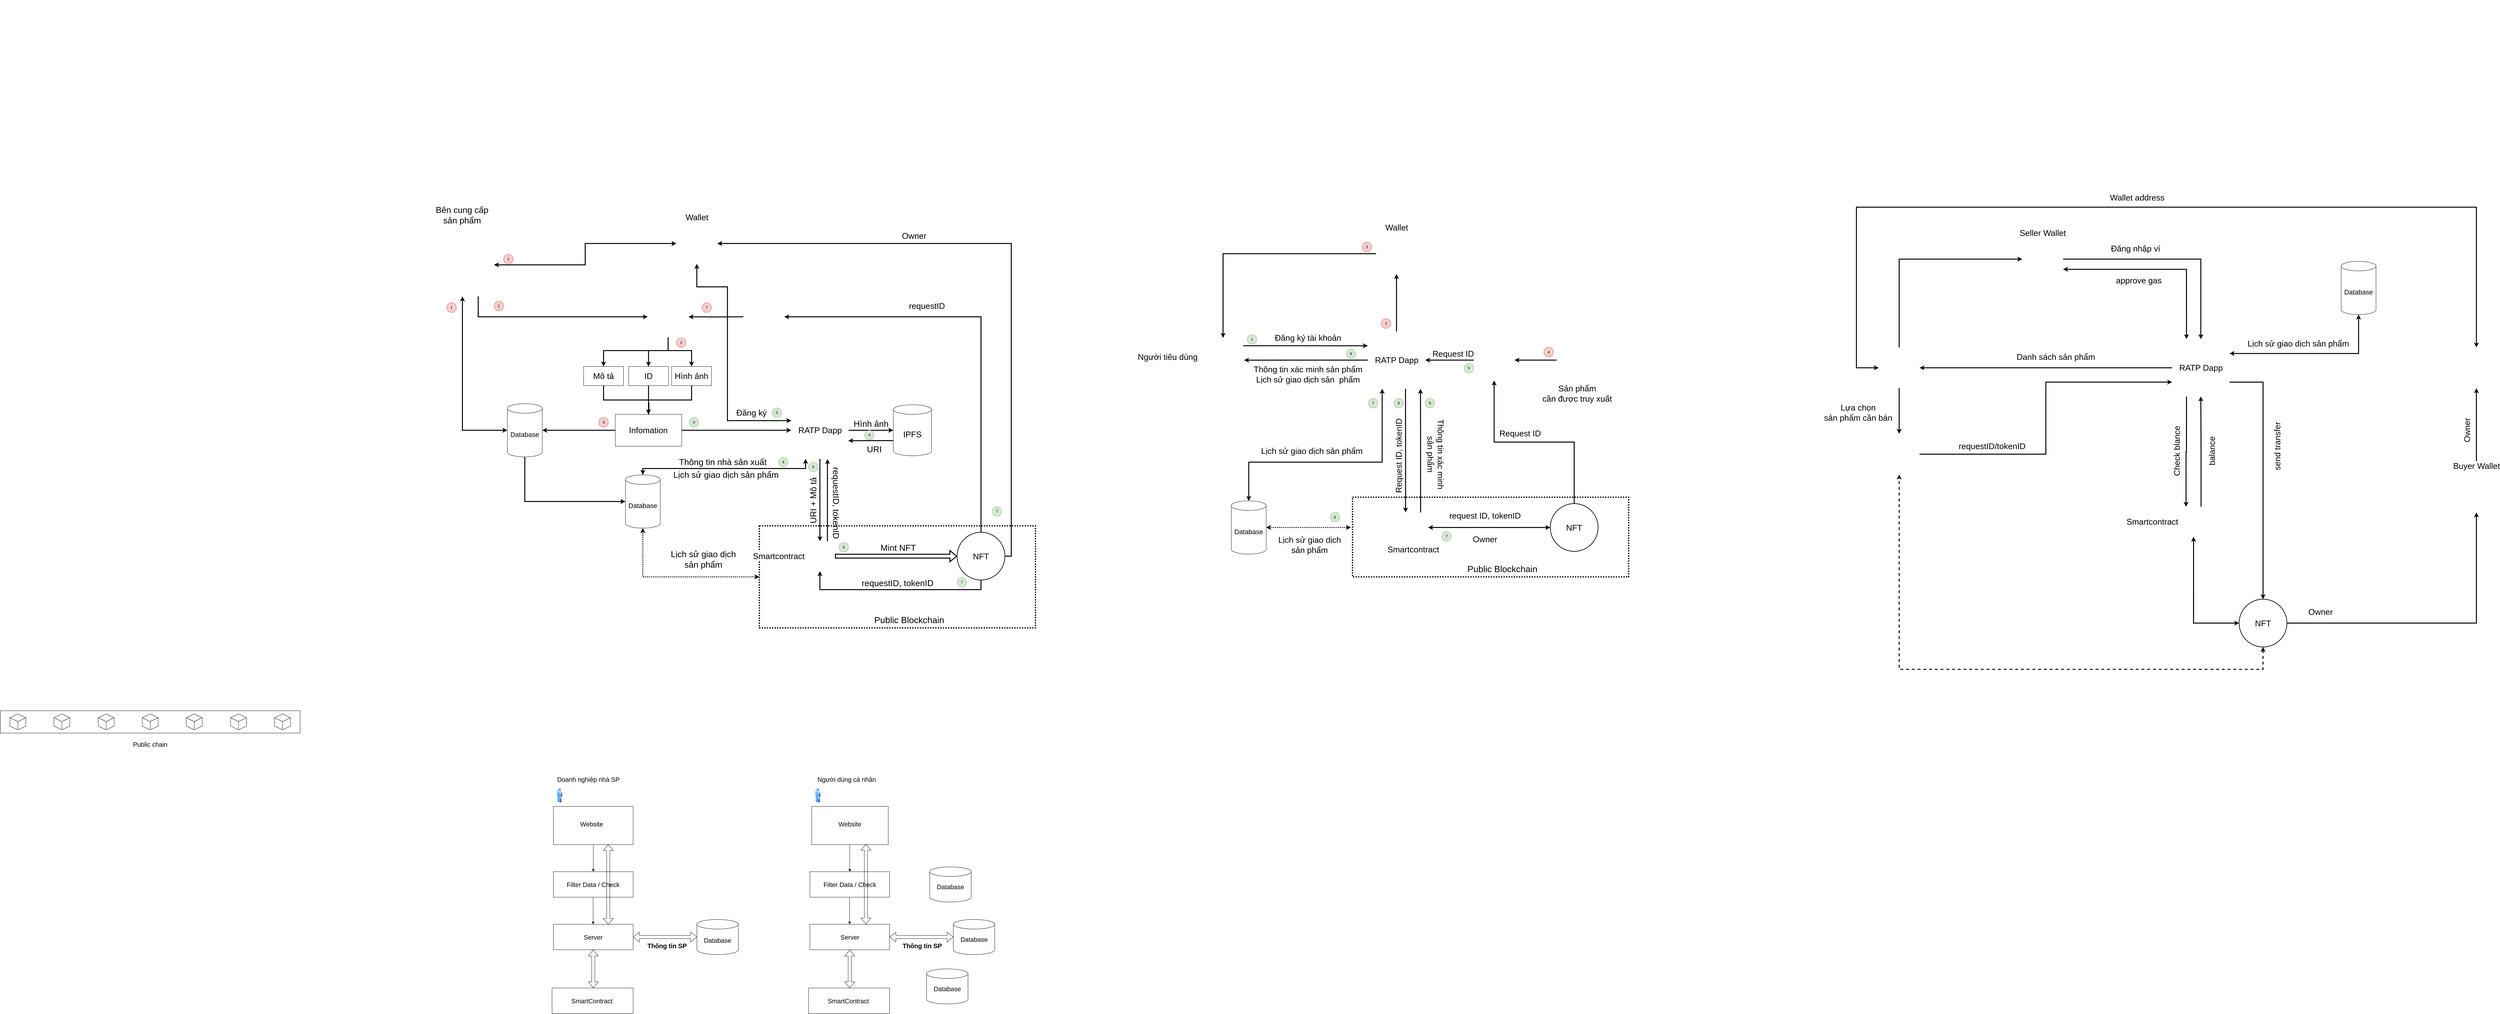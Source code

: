 <mxfile version="15.5.9" type="github">
  <diagram id="D5BR7ImlzCe612qxOFZ0" name="Page-1">
    <mxGraphModel dx="8713" dy="5740" grid="1" gridSize="10" guides="1" tooltips="1" connect="1" arrows="1" fold="1" page="0" pageScale="1" pageWidth="827" pageHeight="1169" math="0" shadow="0">
      <root>
        <mxCell id="0" />
        <mxCell id="1" parent="0" />
        <mxCell id="Ao7XuQHwFO4yn0r0bB7j-84" value="" style="rounded=0;whiteSpace=wrap;html=1;fontSize=26;strokeColor=default;strokeWidth=4;verticalAlign=top;fillColor=none;dashed=1;dashPattern=1 1;" parent="1" vertex="1">
          <mxGeometry x="430" y="-170" width="865.75" height="320" as="geometry" />
        </mxCell>
        <mxCell id="r7d0zFGuepBQrFFEAHhD-46" value="" style="rounded=0;whiteSpace=wrap;html=1;fontSize=26;strokeColor=default;strokeWidth=4;verticalAlign=top;fillColor=none;dashed=1;dashPattern=1 1;" vertex="1" parent="1">
          <mxGeometry x="2290" y="-260" width="865.75" height="250" as="geometry" />
        </mxCell>
        <mxCell id="ztYx5yeOudnLC5B6J5kb-2" value="" style="rounded=0;whiteSpace=wrap;html=1;" parent="1" vertex="1">
          <mxGeometry x="-215.75" y="710" width="250" height="120" as="geometry" />
        </mxCell>
        <mxCell id="ztYx5yeOudnLC5B6J5kb-3" value="" style="aspect=fixed;perimeter=ellipsePerimeter;html=1;align=center;shadow=0;dashed=0;spacingTop=3;image;image=img/lib/active_directory/user.svg;" parent="1" vertex="1">
          <mxGeometry x="-205.75" y="650" width="18.5" height="50" as="geometry" />
        </mxCell>
        <mxCell id="ztYx5yeOudnLC5B6J5kb-4" value="&lt;font style=&quot;font-size: 20px&quot;&gt;Website&lt;/font&gt;" style="text;html=1;strokeColor=none;fillColor=none;align=center;verticalAlign=middle;whiteSpace=wrap;rounded=0;" parent="1" vertex="1">
          <mxGeometry x="-125.75" y="750" width="60" height="30" as="geometry" />
        </mxCell>
        <mxCell id="ztYx5yeOudnLC5B6J5kb-6" value="" style="rounded=0;whiteSpace=wrap;html=1;" parent="1" vertex="1">
          <mxGeometry x="594.25" y="710" width="240" height="120" as="geometry" />
        </mxCell>
        <mxCell id="ztYx5yeOudnLC5B6J5kb-7" value="" style="aspect=fixed;perimeter=ellipsePerimeter;html=1;align=center;shadow=0;dashed=0;spacingTop=3;image;image=img/lib/active_directory/user.svg;" parent="1" vertex="1">
          <mxGeometry x="604.25" y="650" width="18.5" height="50" as="geometry" />
        </mxCell>
        <mxCell id="ztYx5yeOudnLC5B6J5kb-8" value="&lt;font style=&quot;font-size: 20px&quot;&gt;Website&lt;/font&gt;" style="text;html=1;strokeColor=none;fillColor=none;align=center;verticalAlign=middle;whiteSpace=wrap;rounded=0;" parent="1" vertex="1">
          <mxGeometry x="684.25" y="750" width="60" height="30" as="geometry" />
        </mxCell>
        <mxCell id="ztYx5yeOudnLC5B6J5kb-9" value="Người dùng cá nhân" style="text;html=1;strokeColor=none;fillColor=none;align=center;verticalAlign=middle;whiteSpace=wrap;rounded=0;fontSize=20;" parent="1" vertex="1">
          <mxGeometry x="604.25" y="610" width="200" height="30" as="geometry" />
        </mxCell>
        <mxCell id="ztYx5yeOudnLC5B6J5kb-10" value="Doanh nghiệp nhà SP" style="text;html=1;strokeColor=none;fillColor=none;align=center;verticalAlign=middle;whiteSpace=wrap;rounded=0;fontSize=20;" parent="1" vertex="1">
          <mxGeometry x="-205.75" y="610" width="200" height="30" as="geometry" />
        </mxCell>
        <mxCell id="ztYx5yeOudnLC5B6J5kb-11" value="" style="rounded=0;whiteSpace=wrap;html=1;fontSize=20;" parent="1" vertex="1">
          <mxGeometry x="-215.75" y="915" width="250" height="80" as="geometry" />
        </mxCell>
        <mxCell id="ztYx5yeOudnLC5B6J5kb-12" value="Filter Data / Check" style="text;html=1;strokeColor=none;fillColor=none;align=center;verticalAlign=middle;whiteSpace=wrap;rounded=0;fontSize=20;" parent="1" vertex="1">
          <mxGeometry x="-175.75" y="940" width="170" height="30" as="geometry" />
        </mxCell>
        <mxCell id="ztYx5yeOudnLC5B6J5kb-13" value="" style="rounded=0;whiteSpace=wrap;html=1;fontSize=20;" parent="1" vertex="1">
          <mxGeometry x="-220" y="1280" width="254.25" height="80" as="geometry" />
        </mxCell>
        <mxCell id="ztYx5yeOudnLC5B6J5kb-14" value="SmartContract" style="text;html=1;strokeColor=none;fillColor=none;align=center;verticalAlign=middle;whiteSpace=wrap;rounded=0;fontSize=20;" parent="1" vertex="1">
          <mxGeometry x="-180" y="1305" width="170" height="30" as="geometry" />
        </mxCell>
        <mxCell id="ztYx5yeOudnLC5B6J5kb-15" value="" style="endArrow=classic;html=1;rounded=0;fontSize=20;exitX=0.5;exitY=1;exitDx=0;exitDy=0;entryX=0.5;entryY=0;entryDx=0;entryDy=0;" parent="1" source="ztYx5yeOudnLC5B6J5kb-2" target="ztYx5yeOudnLC5B6J5kb-11" edge="1">
          <mxGeometry width="50" height="50" relative="1" as="geometry">
            <mxPoint x="294.25" y="1030" as="sourcePoint" />
            <mxPoint x="344.25" y="980" as="targetPoint" />
          </mxGeometry>
        </mxCell>
        <mxCell id="ztYx5yeOudnLC5B6J5kb-16" value="" style="endArrow=classic;html=1;rounded=0;fontSize=20;exitX=0.5;exitY=1;exitDx=0;exitDy=0;entryX=0.5;entryY=0;entryDx=0;entryDy=0;" parent="1" edge="1">
          <mxGeometry width="50" height="50" relative="1" as="geometry">
            <mxPoint x="-91.25" y="995" as="sourcePoint" />
            <mxPoint x="-91.25" y="1080" as="targetPoint" />
          </mxGeometry>
        </mxCell>
        <mxCell id="ztYx5yeOudnLC5B6J5kb-26" value="Server" style="rounded=0;whiteSpace=wrap;html=1;fontSize=20;" parent="1" vertex="1">
          <mxGeometry x="-215.75" y="1080" width="250" height="80" as="geometry" />
        </mxCell>
        <mxCell id="ztYx5yeOudnLC5B6J5kb-20" value="" style="shape=cylinder3;whiteSpace=wrap;html=1;boundedLbl=1;backgroundOutline=1;size=15;fontSize=20;" parent="1" vertex="1">
          <mxGeometry x="234.25" y="1065" width="130" height="110" as="geometry" />
        </mxCell>
        <mxCell id="ztYx5yeOudnLC5B6J5kb-22" value="Database" style="text;html=1;strokeColor=none;fillColor=none;align=center;verticalAlign=middle;whiteSpace=wrap;rounded=0;fontSize=20;" parent="1" vertex="1">
          <mxGeometry x="269.25" y="1115" width="60" height="30" as="geometry" />
        </mxCell>
        <mxCell id="ztYx5yeOudnLC5B6J5kb-28" value="" style="shape=flexArrow;endArrow=classic;startArrow=classic;html=1;rounded=0;fontSize=20;exitX=0.5;exitY=1;exitDx=0;exitDy=0;" parent="1" source="ztYx5yeOudnLC5B6J5kb-26" edge="1">
          <mxGeometry width="100" height="100" relative="1" as="geometry">
            <mxPoint x="274.25" y="1050" as="sourcePoint" />
            <mxPoint x="-90.75" y="1280" as="targetPoint" />
          </mxGeometry>
        </mxCell>
        <mxCell id="ztYx5yeOudnLC5B6J5kb-30" value="" style="shape=flexArrow;endArrow=classic;startArrow=classic;html=1;rounded=0;fontSize=20;entryX=0;entryY=0.5;entryDx=0;entryDy=0;entryPerimeter=0;exitX=1;exitY=0.5;exitDx=0;exitDy=0;" parent="1" source="ztYx5yeOudnLC5B6J5kb-26" target="ztYx5yeOudnLC5B6J5kb-20" edge="1">
          <mxGeometry width="100" height="100" relative="1" as="geometry">
            <mxPoint x="34.25" y="1120" as="sourcePoint" />
            <mxPoint x="374.25" y="950" as="targetPoint" />
          </mxGeometry>
        </mxCell>
        <mxCell id="ztYx5yeOudnLC5B6J5kb-31" value="&lt;h1&gt;&lt;font style=&quot;font-size: 20px&quot;&gt;Thông tin SP&lt;/font&gt;&lt;/h1&gt;" style="text;html=1;strokeColor=none;fillColor=none;spacing=5;spacingTop=-20;whiteSpace=wrap;overflow=hidden;rounded=0;fontSize=20;" parent="1" vertex="1">
          <mxGeometry x="74.25" y="1100" width="220" height="120" as="geometry" />
        </mxCell>
        <mxCell id="ztYx5yeOudnLC5B6J5kb-33" value="" style="shape=flexArrow;endArrow=classic;startArrow=classic;html=1;rounded=0;fontSize=20;entryX=0.688;entryY=0.994;entryDx=0;entryDy=0;entryPerimeter=0;exitX=0.688;exitY=0.017;exitDx=0;exitDy=0;exitPerimeter=0;" parent="1" source="ztYx5yeOudnLC5B6J5kb-26" target="ztYx5yeOudnLC5B6J5kb-2" edge="1">
          <mxGeometry width="100" height="100" relative="1" as="geometry">
            <mxPoint x="264.25" y="1060" as="sourcePoint" />
            <mxPoint x="374.25" y="950" as="targetPoint" />
          </mxGeometry>
        </mxCell>
        <mxCell id="ztYx5yeOudnLC5B6J5kb-34" value="" style="rounded=0;whiteSpace=wrap;html=1;fontSize=20;" parent="1" vertex="1">
          <mxGeometry x="588.5" y="915" width="250" height="80" as="geometry" />
        </mxCell>
        <mxCell id="ztYx5yeOudnLC5B6J5kb-35" value="Filter Data / Check" style="text;html=1;strokeColor=none;fillColor=none;align=center;verticalAlign=middle;whiteSpace=wrap;rounded=0;fontSize=20;" parent="1" vertex="1">
          <mxGeometry x="628.5" y="940" width="170" height="30" as="geometry" />
        </mxCell>
        <mxCell id="ztYx5yeOudnLC5B6J5kb-36" value="" style="rounded=0;whiteSpace=wrap;html=1;fontSize=20;" parent="1" vertex="1">
          <mxGeometry x="584.25" y="1280" width="254.25" height="80" as="geometry" />
        </mxCell>
        <mxCell id="ztYx5yeOudnLC5B6J5kb-37" value="SmartContract" style="text;html=1;strokeColor=none;fillColor=none;align=center;verticalAlign=middle;whiteSpace=wrap;rounded=0;fontSize=20;" parent="1" vertex="1">
          <mxGeometry x="624.25" y="1305" width="170" height="30" as="geometry" />
        </mxCell>
        <mxCell id="ztYx5yeOudnLC5B6J5kb-38" value="" style="endArrow=classic;html=1;rounded=0;fontSize=20;entryX=0.5;entryY=0;entryDx=0;entryDy=0;" parent="1" target="ztYx5yeOudnLC5B6J5kb-34" edge="1">
          <mxGeometry width="50" height="50" relative="1" as="geometry">
            <mxPoint x="713.25" y="831" as="sourcePoint" />
            <mxPoint x="1098.5" y="980.72" as="targetPoint" />
          </mxGeometry>
        </mxCell>
        <mxCell id="ztYx5yeOudnLC5B6J5kb-39" value="" style="endArrow=classic;html=1;rounded=0;fontSize=20;exitX=0.5;exitY=1;exitDx=0;exitDy=0;entryX=0.5;entryY=0;entryDx=0;entryDy=0;" parent="1" edge="1">
          <mxGeometry width="50" height="50" relative="1" as="geometry">
            <mxPoint x="713" y="995" as="sourcePoint" />
            <mxPoint x="713" y="1080" as="targetPoint" />
          </mxGeometry>
        </mxCell>
        <mxCell id="ztYx5yeOudnLC5B6J5kb-40" value="Server" style="rounded=0;whiteSpace=wrap;html=1;fontSize=20;" parent="1" vertex="1">
          <mxGeometry x="588.5" y="1080" width="250" height="80" as="geometry" />
        </mxCell>
        <mxCell id="ztYx5yeOudnLC5B6J5kb-41" value="" style="shape=cylinder3;whiteSpace=wrap;html=1;boundedLbl=1;backgroundOutline=1;size=15;fontSize=20;" parent="1" vertex="1">
          <mxGeometry x="1038.25" y="1065" width="130" height="110" as="geometry" />
        </mxCell>
        <mxCell id="ztYx5yeOudnLC5B6J5kb-42" value="Database" style="text;html=1;strokeColor=none;fillColor=none;align=center;verticalAlign=middle;whiteSpace=wrap;rounded=0;fontSize=20;" parent="1" vertex="1">
          <mxGeometry x="1069.25" y="1110" width="68.56" height="34.28" as="geometry" />
        </mxCell>
        <mxCell id="ztYx5yeOudnLC5B6J5kb-43" value="" style="shape=flexArrow;endArrow=classic;startArrow=classic;html=1;rounded=0;fontSize=20;exitX=0.5;exitY=1;exitDx=0;exitDy=0;" parent="1" source="ztYx5yeOudnLC5B6J5kb-40" edge="1">
          <mxGeometry width="100" height="100" relative="1" as="geometry">
            <mxPoint x="1078.5" y="1050" as="sourcePoint" />
            <mxPoint x="713.5" y="1280" as="targetPoint" />
          </mxGeometry>
        </mxCell>
        <mxCell id="ztYx5yeOudnLC5B6J5kb-44" value="" style="shape=flexArrow;endArrow=classic;startArrow=classic;html=1;rounded=0;fontSize=20;entryX=0;entryY=0.5;entryDx=0;entryDy=0;entryPerimeter=0;exitX=1;exitY=0.5;exitDx=0;exitDy=0;" parent="1" source="ztYx5yeOudnLC5B6J5kb-40" edge="1">
          <mxGeometry width="100" height="100" relative="1" as="geometry">
            <mxPoint x="838.5" y="1120" as="sourcePoint" />
            <mxPoint x="1038.5" y="1120" as="targetPoint" />
          </mxGeometry>
        </mxCell>
        <mxCell id="ztYx5yeOudnLC5B6J5kb-45" value="&lt;h1&gt;&lt;font style=&quot;font-size: 20px&quot;&gt;Thông tin SP&lt;/font&gt;&lt;/h1&gt;" style="text;html=1;strokeColor=none;fillColor=none;spacing=5;spacingTop=-20;whiteSpace=wrap;overflow=hidden;rounded=0;fontSize=20;" parent="1" vertex="1">
          <mxGeometry x="874.25" y="1100" width="220" height="120" as="geometry" />
        </mxCell>
        <mxCell id="ztYx5yeOudnLC5B6J5kb-47" value="" style="shape=flexArrow;endArrow=classic;startArrow=classic;html=1;rounded=0;fontSize=20;entryX=0.688;entryY=0.994;entryDx=0;entryDy=0;entryPerimeter=0;exitX=0.688;exitY=0.017;exitDx=0;exitDy=0;exitPerimeter=0;" parent="1" edge="1">
          <mxGeometry width="100" height="100" relative="1" as="geometry">
            <mxPoint x="764.25" y="1080" as="sourcePoint" />
            <mxPoint x="764.25" y="827.92" as="targetPoint" />
          </mxGeometry>
        </mxCell>
        <mxCell id="ztYx5yeOudnLC5B6J5kb-48" value="" style="shape=cylinder3;whiteSpace=wrap;html=1;boundedLbl=1;backgroundOutline=1;size=15;fontSize=20;" parent="1" vertex="1">
          <mxGeometry x="964.25" y="900" width="130" height="110" as="geometry" />
        </mxCell>
        <mxCell id="ztYx5yeOudnLC5B6J5kb-49" value="Database" style="text;html=1;strokeColor=none;fillColor=none;align=center;verticalAlign=middle;whiteSpace=wrap;rounded=0;fontSize=20;" parent="1" vertex="1">
          <mxGeometry x="995.25" y="945" width="68.56" height="34.28" as="geometry" />
        </mxCell>
        <mxCell id="ztYx5yeOudnLC5B6J5kb-50" value="" style="shape=cylinder3;whiteSpace=wrap;html=1;boundedLbl=1;backgroundOutline=1;size=15;fontSize=20;" parent="1" vertex="1">
          <mxGeometry x="954.25" y="1220" width="130" height="110" as="geometry" />
        </mxCell>
        <mxCell id="ztYx5yeOudnLC5B6J5kb-51" value="Database" style="text;html=1;strokeColor=none;fillColor=none;align=center;verticalAlign=middle;whiteSpace=wrap;rounded=0;fontSize=20;" parent="1" vertex="1">
          <mxGeometry x="985.25" y="1265" width="68.56" height="34.28" as="geometry" />
        </mxCell>
        <mxCell id="Ao7XuQHwFO4yn0r0bB7j-11" style="edgeStyle=orthogonalEdgeStyle;rounded=0;orthogonalLoop=1;jettySize=auto;html=1;exitX=0.75;exitY=1;exitDx=0;exitDy=0;jumpSize=6;endSize=6;strokeWidth=3;" parent="1" source="Ao7XuQHwFO4yn0r0bB7j-4" target="Ao7XuQHwFO4yn0r0bB7j-8" edge="1">
          <mxGeometry relative="1" as="geometry" />
        </mxCell>
        <mxCell id="Ao7XuQHwFO4yn0r0bB7j-57" style="edgeStyle=orthogonalEdgeStyle;rounded=0;jumpSize=6;orthogonalLoop=1;jettySize=auto;html=1;exitX=0.5;exitY=1;exitDx=0;exitDy=0;entryX=0;entryY=0.5;entryDx=0;entryDy=0;entryPerimeter=0;fontSize=35;startArrow=classic;startFill=1;endSize=6;strokeWidth=3;" parent="1" source="Ao7XuQHwFO4yn0r0bB7j-4" target="Ao7XuQHwFO4yn0r0bB7j-22" edge="1">
          <mxGeometry relative="1" as="geometry" />
        </mxCell>
        <mxCell id="Ao7XuQHwFO4yn0r0bB7j-75" style="edgeStyle=orthogonalEdgeStyle;rounded=0;jumpSize=6;orthogonalLoop=1;jettySize=auto;html=1;exitX=1;exitY=0.5;exitDx=0;exitDy=0;entryX=0;entryY=0.5;entryDx=0;entryDy=0;fontSize=26;startArrow=classic;startFill=1;endSize=6;strokeWidth=3;" parent="1" source="Ao7XuQHwFO4yn0r0bB7j-4" target="Ao7XuQHwFO4yn0r0bB7j-74" edge="1">
          <mxGeometry relative="1" as="geometry" />
        </mxCell>
        <mxCell id="Ao7XuQHwFO4yn0r0bB7j-4" value="" style="shape=image;html=1;verticalAlign=top;verticalLabelPosition=bottom;labelBackgroundColor=#ffffff;imageAspect=0;aspect=fixed;image=https://cdn1.iconfinder.com/data/icons/science-technology-outline-24-px/24/factory_company_building_manufacturer_powerplant-128.png" parent="1" vertex="1">
          <mxGeometry x="-600" y="-1088" width="198" height="198" as="geometry" />
        </mxCell>
        <mxCell id="Ao7XuQHwFO4yn0r0bB7j-82" style="edgeStyle=orthogonalEdgeStyle;rounded=0;jumpSize=6;orthogonalLoop=1;jettySize=auto;html=1;exitX=0;exitY=0.5;exitDx=0;exitDy=0;entryX=1;entryY=0.5;entryDx=0;entryDy=0;fontSize=26;startArrow=none;startFill=0;strokeWidth=3;" parent="1" target="Ao7XuQHwFO4yn0r0bB7j-8" edge="1">
          <mxGeometry relative="1" as="geometry">
            <mxPoint x="380" y="-826" as="sourcePoint" />
          </mxGeometry>
        </mxCell>
        <mxCell id="r7d0zFGuepBQrFFEAHhD-33" style="edgeStyle=orthogonalEdgeStyle;rounded=0;orthogonalLoop=1;jettySize=auto;html=1;exitX=0;exitY=0.5;exitDx=0;exitDy=0;entryX=1;entryY=0.5;entryDx=0;entryDy=0;startArrow=none;startFill=0;endArrow=classic;endFill=1;strokeWidth=3;" edge="1" parent="1" source="Ao7XuQHwFO4yn0r0bB7j-7" target="r7d0zFGuepBQrFFEAHhD-23">
          <mxGeometry relative="1" as="geometry" />
        </mxCell>
        <mxCell id="Ao7XuQHwFO4yn0r0bB7j-7" value="" style="shape=image;html=1;verticalAlign=top;verticalLabelPosition=bottom;labelBackgroundColor=#ffffff;imageAspect=0;aspect=fixed;image=https://cdn0.iconfinder.com/data/icons/online-shopping-fill-shoppers-features/512/Product_searching-128.png" parent="1" vertex="1">
          <mxGeometry x="2930" y="-754.12" width="128" height="128" as="geometry" />
        </mxCell>
        <mxCell id="Ao7XuQHwFO4yn0r0bB7j-15" style="edgeStyle=orthogonalEdgeStyle;rounded=0;jumpSize=6;orthogonalLoop=1;jettySize=auto;html=1;exitX=0.5;exitY=1;exitDx=0;exitDy=0;endSize=6;strokeWidth=3;entryX=0.5;entryY=0;entryDx=0;entryDy=0;" parent="1" source="Ao7XuQHwFO4yn0r0bB7j-8" target="Ao7XuQHwFO4yn0r0bB7j-14" edge="1">
          <mxGeometry relative="1" as="geometry">
            <mxPoint x="144" y="-670" as="targetPoint" />
            <Array as="points">
              <mxPoint x="144" y="-720" />
              <mxPoint x="83" y="-720" />
            </Array>
          </mxGeometry>
        </mxCell>
        <mxCell id="Ao7XuQHwFO4yn0r0bB7j-17" style="edgeStyle=orthogonalEdgeStyle;rounded=0;jumpSize=6;orthogonalLoop=1;jettySize=auto;html=1;exitX=0.5;exitY=1;exitDx=0;exitDy=0;endSize=6;strokeWidth=3;entryX=0.5;entryY=0;entryDx=0;entryDy=0;" parent="1" source="Ao7XuQHwFO4yn0r0bB7j-8" target="Ao7XuQHwFO4yn0r0bB7j-13" edge="1">
          <mxGeometry relative="1" as="geometry">
            <mxPoint x="144" y="-670" as="targetPoint" />
            <Array as="points">
              <mxPoint x="144" y="-720" />
              <mxPoint x="217" y="-720" />
            </Array>
          </mxGeometry>
        </mxCell>
        <mxCell id="Ao7XuQHwFO4yn0r0bB7j-51" style="edgeStyle=orthogonalEdgeStyle;rounded=0;jumpSize=6;orthogonalLoop=1;jettySize=auto;html=1;exitX=0.5;exitY=1;exitDx=0;exitDy=0;entryX=0.5;entryY=0;entryDx=0;entryDy=0;fontSize=35;startArrow=none;startFill=0;endSize=6;strokeWidth=3;" parent="1" source="Ao7XuQHwFO4yn0r0bB7j-8" target="Ao7XuQHwFO4yn0r0bB7j-49" edge="1">
          <mxGeometry relative="1" as="geometry">
            <Array as="points">
              <mxPoint x="144" y="-720" />
              <mxPoint x="-58" y="-720" />
            </Array>
          </mxGeometry>
        </mxCell>
        <mxCell id="Ao7XuQHwFO4yn0r0bB7j-8" value="" style="shape=image;html=1;verticalAlign=top;verticalLabelPosition=bottom;labelBackgroundColor=#ffffff;imageAspect=0;aspect=fixed;image=https://cdn0.iconfinder.com/data/icons/online-shopping-fill-shoppers-features/512/QR-code_product-128.png" parent="1" vertex="1">
          <mxGeometry x="80" y="-890" width="128" height="128" as="geometry" />
        </mxCell>
        <mxCell id="Ao7XuQHwFO4yn0r0bB7j-9" value="" style="shape=image;html=1;verticalAlign=top;verticalLabelPosition=bottom;labelBackgroundColor=#ffffff;imageAspect=0;aspect=fixed;image=https://cdn0.iconfinder.com/data/icons/online-shopping-fill-shoppers-features/512/QR-code_product_tracking-128.png" parent="1" vertex="1">
          <mxGeometry x="1730" y="-1820" width="128" height="128" as="geometry" />
        </mxCell>
        <mxCell id="Ao7XuQHwFO4yn0r0bB7j-10" value="" style="shape=image;html=1;verticalAlign=top;verticalLabelPosition=bottom;labelBackgroundColor=#ffffff;imageAspect=0;aspect=fixed;image=https://cdn0.iconfinder.com/data/icons/online-shopping-fill-shoppers-features/512/Product_insurance-128.png" parent="1" vertex="1">
          <mxGeometry x="1530" y="-1810" width="128" height="128" as="geometry" />
        </mxCell>
        <mxCell id="Ao7XuQHwFO4yn0r0bB7j-12" value="Bên cung cấp sản phẩm" style="text;html=1;strokeColor=none;fillColor=none;align=center;verticalAlign=middle;whiteSpace=wrap;rounded=0;fontSize=27;" parent="1" vertex="1">
          <mxGeometry x="-602" y="-1160" width="200" height="30" as="geometry" />
        </mxCell>
        <mxCell id="Ao7XuQHwFO4yn0r0bB7j-55" style="edgeStyle=orthogonalEdgeStyle;rounded=0;jumpSize=6;orthogonalLoop=1;jettySize=auto;html=1;exitX=0.5;exitY=1;exitDx=0;exitDy=0;fontSize=35;startArrow=none;startFill=0;endSize=6;strokeWidth=3;entryX=0.5;entryY=0;entryDx=0;entryDy=0;" parent="1" source="Ao7XuQHwFO4yn0r0bB7j-13" target="Ao7XuQHwFO4yn0r0bB7j-18" edge="1">
          <mxGeometry relative="1" as="geometry">
            <mxPoint x="80" y="-500" as="targetPoint" />
          </mxGeometry>
        </mxCell>
        <mxCell id="Ao7XuQHwFO4yn0r0bB7j-13" value="Hình ảnh" style="rounded=0;whiteSpace=wrap;html=1;fontSize=26;" parent="1" vertex="1">
          <mxGeometry x="155" y="-670" width="125" height="60" as="geometry" />
        </mxCell>
        <mxCell id="Ao7XuQHwFO4yn0r0bB7j-54" style="edgeStyle=orthogonalEdgeStyle;rounded=0;jumpSize=6;orthogonalLoop=1;jettySize=auto;html=1;exitX=0.5;exitY=1;exitDx=0;exitDy=0;fontSize=35;startArrow=none;startFill=0;endSize=6;strokeWidth=3;" parent="1" source="Ao7XuQHwFO4yn0r0bB7j-14" edge="1">
          <mxGeometry relative="1" as="geometry">
            <mxPoint x="83" y="-500" as="targetPoint" />
          </mxGeometry>
        </mxCell>
        <mxCell id="Ao7XuQHwFO4yn0r0bB7j-14" value="ID" style="rounded=0;whiteSpace=wrap;html=1;fontSize=26;" parent="1" vertex="1">
          <mxGeometry x="20" y="-670" width="125" height="60" as="geometry" />
        </mxCell>
        <mxCell id="Ao7XuQHwFO4yn0r0bB7j-56" style="edgeStyle=orthogonalEdgeStyle;rounded=0;jumpSize=6;orthogonalLoop=1;jettySize=auto;html=1;exitX=0;exitY=0.5;exitDx=0;exitDy=0;fontSize=35;startArrow=none;startFill=0;endSize=6;strokeWidth=3;" parent="1" source="Ao7XuQHwFO4yn0r0bB7j-18" target="Ao7XuQHwFO4yn0r0bB7j-22" edge="1">
          <mxGeometry relative="1" as="geometry" />
        </mxCell>
        <mxCell id="Ao7XuQHwFO4yn0r0bB7j-59" style="edgeStyle=orthogonalEdgeStyle;rounded=0;jumpSize=6;orthogonalLoop=1;jettySize=auto;html=1;exitX=1;exitY=0.5;exitDx=0;exitDy=0;entryX=0;entryY=0.5;entryDx=0;entryDy=0;fontSize=35;startArrow=none;startFill=0;endSize=6;strokeWidth=3;" parent="1" source="Ao7XuQHwFO4yn0r0bB7j-18" target="Ao7XuQHwFO4yn0r0bB7j-44" edge="1">
          <mxGeometry relative="1" as="geometry" />
        </mxCell>
        <mxCell id="Ao7XuQHwFO4yn0r0bB7j-18" value="Infomation" style="rounded=0;whiteSpace=wrap;html=1;fontSize=26;" parent="1" vertex="1">
          <mxGeometry x="-21.67" y="-520" width="208.33" height="100" as="geometry" />
        </mxCell>
        <mxCell id="r7d0zFGuepBQrFFEAHhD-103" style="edgeStyle=orthogonalEdgeStyle;rounded=0;orthogonalLoop=1;jettySize=auto;html=1;exitX=0;exitY=0;exitDx=0;exitDy=112.5;exitPerimeter=0;entryX=0.994;entryY=0.682;entryDx=0;entryDy=0;entryPerimeter=0;startArrow=none;startFill=0;endArrow=classic;endFill=1;strokeWidth=3;" edge="1" parent="1" source="Ao7XuQHwFO4yn0r0bB7j-20" target="Ao7XuQHwFO4yn0r0bB7j-44">
          <mxGeometry relative="1" as="geometry" />
        </mxCell>
        <mxCell id="Ao7XuQHwFO4yn0r0bB7j-20" value="IPFS" style="shape=cylinder3;whiteSpace=wrap;html=1;boundedLbl=1;backgroundOutline=1;size=15;strokeColor=default;fontSize=26;" parent="1" vertex="1">
          <mxGeometry x="850" y="-550" width="120" height="160" as="geometry" />
        </mxCell>
        <mxCell id="Ao7XuQHwFO4yn0r0bB7j-22" value="Database" style="shape=cylinder3;whiteSpace=wrap;html=1;boundedLbl=1;backgroundOutline=1;size=15;strokeColor=default;fontSize=21;" parent="1" vertex="1">
          <mxGeometry x="-360" y="-553.51" width="109.25" height="167.01" as="geometry" />
        </mxCell>
        <mxCell id="Ao7XuQHwFO4yn0r0bB7j-69" style="edgeStyle=orthogonalEdgeStyle;rounded=0;jumpSize=6;orthogonalLoop=1;jettySize=auto;html=1;exitX=0.5;exitY=1;exitDx=0;exitDy=0;entryX=0.5;entryY=0;entryDx=0;entryDy=0;fontSize=26;startArrow=none;startFill=0;endSize=6;strokeWidth=3;endArrow=classic;endFill=1;" parent="1" source="Ao7XuQHwFO4yn0r0bB7j-44" target="Ao7XuQHwFO4yn0r0bB7j-68" edge="1">
          <mxGeometry relative="1" as="geometry" />
        </mxCell>
        <mxCell id="Ao7XuQHwFO4yn0r0bB7j-83" style="edgeStyle=orthogonalEdgeStyle;rounded=0;jumpSize=6;orthogonalLoop=1;jettySize=auto;html=1;exitX=1;exitY=0.5;exitDx=0;exitDy=0;fontSize=26;startArrow=none;startFill=0;strokeWidth=3;" parent="1" source="Ao7XuQHwFO4yn0r0bB7j-44" target="Ao7XuQHwFO4yn0r0bB7j-20" edge="1">
          <mxGeometry relative="1" as="geometry" />
        </mxCell>
        <mxCell id="Ao7XuQHwFO4yn0r0bB7j-44" value="&lt;font style=&quot;font-size: 26px;&quot;&gt;RATP Dapp&lt;br style=&quot;font-size: 26px;&quot;&gt;&lt;/font&gt;" style="shape=image;html=1;verticalAlign=middle;verticalLabelPosition=middle;labelBackgroundColor=#ffffff;imageAspect=0;aspect=fixed;image=https://cdn1.iconfinder.com/data/icons/100-basic-for-user-interface/32/44-browser-128.png;strokeColor=default;strokeWidth=0;horizontal=1;labelPosition=center;align=center;fontSize=26;" parent="1" vertex="1">
          <mxGeometry x="530" y="-559.87" width="179.75" height="179.75" as="geometry" />
        </mxCell>
        <mxCell id="Ao7XuQHwFO4yn0r0bB7j-53" style="edgeStyle=orthogonalEdgeStyle;rounded=0;jumpSize=6;orthogonalLoop=1;jettySize=auto;html=1;exitX=0.5;exitY=1;exitDx=0;exitDy=0;entryX=0.5;entryY=0;entryDx=0;entryDy=0;fontSize=35;startArrow=none;startFill=0;endSize=6;strokeWidth=3;" parent="1" source="Ao7XuQHwFO4yn0r0bB7j-49" target="Ao7XuQHwFO4yn0r0bB7j-18" edge="1">
          <mxGeometry relative="1" as="geometry" />
        </mxCell>
        <mxCell id="Ao7XuQHwFO4yn0r0bB7j-49" value="Mô tả" style="rounded=0;whiteSpace=wrap;html=1;fontSize=26;" parent="1" vertex="1">
          <mxGeometry x="-121" y="-670" width="125" height="60" as="geometry" />
        </mxCell>
        <mxCell id="Ao7XuQHwFO4yn0r0bB7j-50" style="edgeStyle=orthogonalEdgeStyle;rounded=0;jumpSize=6;orthogonalLoop=1;jettySize=auto;html=1;exitX=0.5;exitY=1;exitDx=0;exitDy=0;fontSize=35;startArrow=none;startFill=0;endSize=6;strokeWidth=3;" parent="1" source="Ao7XuQHwFO4yn0r0bB7j-49" target="Ao7XuQHwFO4yn0r0bB7j-49" edge="1">
          <mxGeometry relative="1" as="geometry" />
        </mxCell>
        <mxCell id="Ao7XuQHwFO4yn0r0bB7j-63" value="" style="group" parent="1" vertex="1" connectable="0">
          <mxGeometry x="-1950" y="410" width="940" height="120" as="geometry" />
        </mxCell>
        <mxCell id="Ao7XuQHwFO4yn0r0bB7j-41" value="Public chain" style="text;html=1;strokeColor=none;fillColor=none;align=center;verticalAlign=middle;whiteSpace=wrap;rounded=0;fontSize=20;" parent="Ao7XuQHwFO4yn0r0bB7j-63" vertex="1">
          <mxGeometry x="370" y="90" width="200" height="30" as="geometry" />
        </mxCell>
        <mxCell id="Ao7XuQHwFO4yn0r0bB7j-42" value="" style="group" parent="Ao7XuQHwFO4yn0r0bB7j-63" vertex="1" connectable="0">
          <mxGeometry width="940" height="70" as="geometry" />
        </mxCell>
        <mxCell id="Ao7XuQHwFO4yn0r0bB7j-23" value="" style="verticalLabelPosition=bottom;verticalAlign=top;html=1;shape=mxgraph.basic.rect;fillColor2=none;strokeWidth=1;size=20;indent=5;" parent="Ao7XuQHwFO4yn0r0bB7j-42" vertex="1">
          <mxGeometry width="940" height="70" as="geometry" />
        </mxCell>
        <mxCell id="Ao7XuQHwFO4yn0r0bB7j-24" value="" style="html=1;whiteSpace=wrap;shape=isoCube2;backgroundOutline=1;isoAngle=15;strokeColor=default;" parent="Ao7XuQHwFO4yn0r0bB7j-42" vertex="1">
          <mxGeometry x="30" y="10" width="50" height="50" as="geometry" />
        </mxCell>
        <mxCell id="Ao7XuQHwFO4yn0r0bB7j-25" value="" style="html=1;whiteSpace=wrap;shape=isoCube2;backgroundOutline=1;isoAngle=15;strokeColor=default;" parent="Ao7XuQHwFO4yn0r0bB7j-42" vertex="1">
          <mxGeometry x="168" y="10" width="50" height="50" as="geometry" />
        </mxCell>
        <mxCell id="Ao7XuQHwFO4yn0r0bB7j-26" value="" style="html=1;whiteSpace=wrap;shape=isoCube2;backgroundOutline=1;isoAngle=15;strokeColor=default;" parent="Ao7XuQHwFO4yn0r0bB7j-42" vertex="1">
          <mxGeometry x="307" y="10" width="50" height="50" as="geometry" />
        </mxCell>
        <mxCell id="Ao7XuQHwFO4yn0r0bB7j-27" value="" style="html=1;whiteSpace=wrap;shape=isoCube2;backgroundOutline=1;isoAngle=15;strokeColor=default;" parent="Ao7XuQHwFO4yn0r0bB7j-42" vertex="1">
          <mxGeometry x="445" y="10" width="50" height="50" as="geometry" />
        </mxCell>
        <mxCell id="Ao7XuQHwFO4yn0r0bB7j-28" value="" style="html=1;whiteSpace=wrap;shape=isoCube2;backgroundOutline=1;isoAngle=15;strokeColor=default;" parent="Ao7XuQHwFO4yn0r0bB7j-42" vertex="1">
          <mxGeometry x="583" y="10" width="50" height="50" as="geometry" />
        </mxCell>
        <mxCell id="Ao7XuQHwFO4yn0r0bB7j-29" value="" style="html=1;whiteSpace=wrap;shape=isoCube2;backgroundOutline=1;isoAngle=15;strokeColor=default;" parent="Ao7XuQHwFO4yn0r0bB7j-42" vertex="1">
          <mxGeometry x="722" y="10" width="50" height="50" as="geometry" />
        </mxCell>
        <mxCell id="Ao7XuQHwFO4yn0r0bB7j-30" value="" style="html=1;whiteSpace=wrap;shape=isoCube2;backgroundOutline=1;isoAngle=15;strokeColor=default;" parent="Ao7XuQHwFO4yn0r0bB7j-42" vertex="1">
          <mxGeometry x="860" y="10" width="50" height="50" as="geometry" />
        </mxCell>
        <mxCell id="Ao7XuQHwFO4yn0r0bB7j-35" value="" style="shape=image;html=1;verticalAlign=top;verticalLabelPosition=bottom;labelBackgroundColor=#ffffff;imageAspect=0;aspect=fixed;image=https://cdn4.iconfinder.com/data/icons/basic-ui-2-line/32/chain-link-linked-complement-links-128.png;strokeColor=default;rotation=-90;" parent="Ao7XuQHwFO4yn0r0bB7j-42" vertex="1">
          <mxGeometry x="110" y="21" width="28" height="28" as="geometry" />
        </mxCell>
        <mxCell id="Ao7XuQHwFO4yn0r0bB7j-36" value="" style="shape=image;html=1;verticalAlign=top;verticalLabelPosition=bottom;labelBackgroundColor=#ffffff;imageAspect=0;aspect=fixed;image=https://cdn4.iconfinder.com/data/icons/basic-ui-2-line/32/chain-link-linked-complement-links-128.png;strokeColor=default;rotation=-90;" parent="Ao7XuQHwFO4yn0r0bB7j-42" vertex="1">
          <mxGeometry x="249" y="21" width="28" height="28" as="geometry" />
        </mxCell>
        <mxCell id="Ao7XuQHwFO4yn0r0bB7j-37" value="" style="shape=image;html=1;verticalAlign=top;verticalLabelPosition=bottom;labelBackgroundColor=#ffffff;imageAspect=0;aspect=fixed;image=https://cdn4.iconfinder.com/data/icons/basic-ui-2-line/32/chain-link-linked-complement-links-128.png;strokeColor=default;rotation=-90;" parent="Ao7XuQHwFO4yn0r0bB7j-42" vertex="1">
          <mxGeometry x="387" y="21" width="28" height="28" as="geometry" />
        </mxCell>
        <mxCell id="Ao7XuQHwFO4yn0r0bB7j-38" value="" style="shape=image;html=1;verticalAlign=top;verticalLabelPosition=bottom;labelBackgroundColor=#ffffff;imageAspect=0;aspect=fixed;image=https://cdn4.iconfinder.com/data/icons/basic-ui-2-line/32/chain-link-linked-complement-links-128.png;strokeColor=default;rotation=-90;" parent="Ao7XuQHwFO4yn0r0bB7j-42" vertex="1">
          <mxGeometry x="525" y="21" width="28" height="28" as="geometry" />
        </mxCell>
        <mxCell id="Ao7XuQHwFO4yn0r0bB7j-39" value="" style="shape=image;html=1;verticalAlign=top;verticalLabelPosition=bottom;labelBackgroundColor=#ffffff;imageAspect=0;aspect=fixed;image=https://cdn4.iconfinder.com/data/icons/basic-ui-2-line/32/chain-link-linked-complement-links-128.png;strokeColor=default;rotation=-90;" parent="Ao7XuQHwFO4yn0r0bB7j-42" vertex="1">
          <mxGeometry x="664" y="21" width="28" height="28" as="geometry" />
        </mxCell>
        <mxCell id="Ao7XuQHwFO4yn0r0bB7j-40" value="" style="shape=image;html=1;verticalAlign=top;verticalLabelPosition=bottom;labelBackgroundColor=#ffffff;imageAspect=0;aspect=fixed;image=https://cdn4.iconfinder.com/data/icons/basic-ui-2-line/32/chain-link-linked-complement-links-128.png;strokeColor=default;rotation=-90;" parent="Ao7XuQHwFO4yn0r0bB7j-42" vertex="1">
          <mxGeometry x="802" y="21" width="28" height="28" as="geometry" />
        </mxCell>
        <mxCell id="Ao7XuQHwFO4yn0r0bB7j-65" value="Hình ảnh" style="text;html=1;resizable=0;autosize=1;align=center;verticalAlign=middle;points=[];fillColor=none;strokeColor=none;rounded=0;fontSize=27;" parent="1" vertex="1">
          <mxGeometry x="720" y="-510" width="120" height="40" as="geometry" />
        </mxCell>
        <mxCell id="Ao7XuQHwFO4yn0r0bB7j-73" style="edgeStyle=orthogonalEdgeStyle;rounded=0;jumpSize=6;orthogonalLoop=1;jettySize=auto;html=1;exitX=1;exitY=0.5;exitDx=0;exitDy=0;entryX=0;entryY=0.5;entryDx=0;entryDy=0;fontSize=26;startArrow=none;startFill=0;strokeWidth=3;shape=flexArrow;" parent="1" source="Ao7XuQHwFO4yn0r0bB7j-68" target="Ao7XuQHwFO4yn0r0bB7j-72" edge="1">
          <mxGeometry relative="1" as="geometry" />
        </mxCell>
        <mxCell id="r7d0zFGuepBQrFFEAHhD-97" style="edgeStyle=orthogonalEdgeStyle;rounded=0;orthogonalLoop=1;jettySize=auto;html=1;exitX=0.75;exitY=0;exitDx=0;exitDy=0;entryX=0.632;entryY=1.003;entryDx=0;entryDy=0;entryPerimeter=0;startArrow=none;startFill=0;endArrow=classic;endFill=1;strokeWidth=3;" edge="1" parent="1" source="Ao7XuQHwFO4yn0r0bB7j-68" target="Ao7XuQHwFO4yn0r0bB7j-44">
          <mxGeometry relative="1" as="geometry" />
        </mxCell>
        <mxCell id="Ao7XuQHwFO4yn0r0bB7j-68" value="Smartcontract" style="shape=image;html=1;verticalAlign=middle;verticalLabelPosition=middle;labelBackgroundColor=#ffffff;imageAspect=0;aspect=fixed;image=https://cdn2.iconfinder.com/data/icons/essential-web-4/50/content-form-contract-article-paper-128.png;fontSize=26;strokeColor=default;strokeWidth=0;labelPosition=left;align=right;" parent="1" vertex="1">
          <mxGeometry x="572.74" y="-122.13" width="94.25" height="94.25" as="geometry" />
        </mxCell>
        <mxCell id="Ao7XuQHwFO4yn0r0bB7j-77" style="edgeStyle=orthogonalEdgeStyle;rounded=0;jumpSize=6;orthogonalLoop=1;jettySize=auto;html=1;exitX=1;exitY=0.5;exitDx=0;exitDy=0;entryX=1;entryY=0.5;entryDx=0;entryDy=0;fontSize=26;startArrow=none;startFill=0;endSize=6;strokeWidth=3;" parent="1" source="Ao7XuQHwFO4yn0r0bB7j-72" target="Ao7XuQHwFO4yn0r0bB7j-74" edge="1">
          <mxGeometry relative="1" as="geometry" />
        </mxCell>
        <mxCell id="Ao7XuQHwFO4yn0r0bB7j-79" style="edgeStyle=orthogonalEdgeStyle;rounded=0;jumpSize=6;orthogonalLoop=1;jettySize=auto;html=1;exitX=0.5;exitY=0;exitDx=0;exitDy=0;entryX=1;entryY=0.5;entryDx=0;entryDy=0;fontSize=26;startArrow=none;startFill=0;strokeWidth=3;" parent="1" source="Ao7XuQHwFO4yn0r0bB7j-72" edge="1">
          <mxGeometry relative="1" as="geometry">
            <Array as="points">
              <mxPoint x="1125" y="-826" />
            </Array>
            <mxPoint x="508" y="-826" as="targetPoint" />
          </mxGeometry>
        </mxCell>
        <mxCell id="r7d0zFGuepBQrFFEAHhD-63" style="edgeStyle=orthogonalEdgeStyle;rounded=0;orthogonalLoop=1;jettySize=auto;html=1;exitX=0.5;exitY=1;exitDx=0;exitDy=0;entryX=0.5;entryY=1;entryDx=0;entryDy=0;startArrow=none;startFill=0;endArrow=classic;endFill=1;strokeWidth=3;" edge="1" parent="1" source="Ao7XuQHwFO4yn0r0bB7j-72" target="Ao7XuQHwFO4yn0r0bB7j-68">
          <mxGeometry relative="1" as="geometry">
            <Array as="points">
              <mxPoint x="1125" y="30" />
              <mxPoint x="620" y="30" />
            </Array>
          </mxGeometry>
        </mxCell>
        <mxCell id="Ao7XuQHwFO4yn0r0bB7j-72" value="NFT" style="ellipse;whiteSpace=wrap;html=1;aspect=fixed;fontSize=26;strokeColor=default;strokeWidth=2;verticalAlign=middle;textDirection=ltr;spacingTop=2;spacingBottom=0;labelPosition=center;verticalLabelPosition=middle;align=center;" parent="1" vertex="1">
          <mxGeometry x="1050" y="-150" width="150" height="150" as="geometry" />
        </mxCell>
        <mxCell id="Ao7XuQHwFO4yn0r0bB7j-78" style="edgeStyle=orthogonalEdgeStyle;rounded=0;jumpSize=6;orthogonalLoop=1;jettySize=auto;html=1;exitX=0.5;exitY=1;exitDx=0;exitDy=0;entryX=0.003;entryY=0.332;entryDx=0;entryDy=0;entryPerimeter=0;fontSize=26;startArrow=classic;startFill=1;strokeWidth=3;" parent="1" source="Ao7XuQHwFO4yn0r0bB7j-74" target="Ao7XuQHwFO4yn0r0bB7j-44" edge="1">
          <mxGeometry relative="1" as="geometry">
            <Array as="points">
              <mxPoint x="234" y="-920" />
              <mxPoint x="330" y="-920" />
              <mxPoint x="330" y="-500" />
            </Array>
          </mxGeometry>
        </mxCell>
        <mxCell id="Ao7XuQHwFO4yn0r0bB7j-74" value="Wallet" style="shape=image;html=1;verticalAlign=bottom;verticalLabelPosition=top;labelBackgroundColor=#ffffff;imageAspect=0;aspect=fixed;image=https://cdn2.iconfinder.com/data/icons/ios-7-icons/50/wallet-128.png;fontSize=26;strokeColor=default;strokeWidth=2;labelPosition=center;align=center;" parent="1" vertex="1">
          <mxGeometry x="170" y="-1120" width="128" height="128" as="geometry" />
        </mxCell>
        <mxCell id="Ao7XuQHwFO4yn0r0bB7j-85" value="Public Blockchain" style="text;html=1;strokeColor=none;fillColor=none;align=center;verticalAlign=middle;whiteSpace=wrap;rounded=0;fontSize=28;" parent="1" vertex="1">
          <mxGeometry x="780" y="110" width="240" height="30" as="geometry" />
        </mxCell>
        <mxCell id="Ao7XuQHwFO4yn0r0bB7j-86" value="requestID" style="text;html=1;resizable=0;autosize=1;align=center;verticalAlign=middle;points=[];fillColor=none;strokeColor=none;rounded=0;fontSize=26;" parent="1" vertex="1">
          <mxGeometry x="890" y="-880" width="130" height="40" as="geometry" />
        </mxCell>
        <mxCell id="Ao7XuQHwFO4yn0r0bB7j-88" value="Owner" style="text;html=1;resizable=0;autosize=1;align=center;verticalAlign=middle;points=[];fillColor=none;strokeColor=none;rounded=0;fontSize=26;" parent="1" vertex="1">
          <mxGeometry x="870" y="-1100" width="90" height="40" as="geometry" />
        </mxCell>
        <mxCell id="ggCUOy5fCWTUePpNhRSo-3" value="1" style="ellipse;whiteSpace=wrap;html=1;aspect=fixed;fillColor=#f8cecc;strokeColor=#b85450;" parent="1" vertex="1">
          <mxGeometry x="-402" y="-875" width="30" height="30" as="geometry" />
        </mxCell>
        <mxCell id="ggCUOy5fCWTUePpNhRSo-4" value="2" style="ellipse;whiteSpace=wrap;html=1;aspect=fixed;fillColor=#f8cecc;strokeColor=#b85450;" parent="1" vertex="1">
          <mxGeometry x="170" y="-760" width="30" height="30" as="geometry" />
        </mxCell>
        <mxCell id="ggCUOy5fCWTUePpNhRSo-6" value="3" style="ellipse;whiteSpace=wrap;html=1;aspect=fixed;fillColor=#f8cecc;strokeColor=#b85450;" parent="1" vertex="1">
          <mxGeometry x="-73.5" y="-510" width="30" height="30" as="geometry" />
        </mxCell>
        <mxCell id="ggCUOy5fCWTUePpNhRSo-7" value="3" style="ellipse;whiteSpace=wrap;html=1;aspect=fixed;fillColor=#d5e8d4;strokeColor=#82b366;" parent="1" vertex="1">
          <mxGeometry x="210" y="-510" width="30" height="30" as="geometry" />
        </mxCell>
        <mxCell id="ggCUOy5fCWTUePpNhRSo-8" value="1" style="ellipse;whiteSpace=wrap;html=1;aspect=fixed;fillColor=#f8cecc;strokeColor=#b85450;" parent="1" vertex="1">
          <mxGeometry x="-372" y="-1022" width="30" height="30" as="geometry" />
        </mxCell>
        <mxCell id="ggCUOy5fCWTUePpNhRSo-9" value="1" style="ellipse;whiteSpace=wrap;html=1;aspect=fixed;fillColor=#f8cecc;strokeColor=#b85450;" parent="1" vertex="1">
          <mxGeometry x="-550" y="-870" width="30" height="30" as="geometry" />
        </mxCell>
        <mxCell id="ggCUOy5fCWTUePpNhRSo-10" value="3" style="ellipse;whiteSpace=wrap;html=1;aspect=fixed;fillColor=#d5e8d4;strokeColor=#82b366;" parent="1" vertex="1">
          <mxGeometry x="470" y="-540" width="30" height="30" as="geometry" />
        </mxCell>
        <mxCell id="ggCUOy5fCWTUePpNhRSo-11" value="4" style="ellipse;whiteSpace=wrap;html=1;aspect=fixed;fillColor=#d5e8d4;strokeColor=#82b366;" parent="1" vertex="1">
          <mxGeometry x="760" y="-470" width="30" height="30" as="geometry" />
        </mxCell>
        <mxCell id="ggCUOy5fCWTUePpNhRSo-13" value="6" style="ellipse;whiteSpace=wrap;html=1;aspect=fixed;fillColor=#d5e8d4;strokeColor=#82b366;" parent="1" vertex="1">
          <mxGeometry x="679.75" y="-117.88" width="30" height="30" as="geometry" />
        </mxCell>
        <mxCell id="ggCUOy5fCWTUePpNhRSo-14" value="7" style="ellipse;whiteSpace=wrap;html=1;aspect=fixed;fillColor=#d5e8d4;strokeColor=#82b366;" parent="1" vertex="1">
          <mxGeometry x="1160" y="-230" width="30" height="30" as="geometry" />
        </mxCell>
        <mxCell id="ggCUOy5fCWTUePpNhRSo-16" value="7" style="ellipse;whiteSpace=wrap;html=1;aspect=fixed;fillColor=#f8cecc;strokeColor=#b85450;" parent="1" vertex="1">
          <mxGeometry x="250" y="-870" width="30" height="30" as="geometry" />
        </mxCell>
        <mxCell id="ggCUOy5fCWTUePpNhRSo-19" style="edgeStyle=orthogonalEdgeStyle;rounded=0;orthogonalLoop=1;jettySize=auto;html=1;exitX=0;exitY=0.5;exitDx=0;exitDy=0;exitPerimeter=0;entryX=0.5;entryY=1;entryDx=0;entryDy=0;entryPerimeter=0;startArrow=classic;startFill=1;endArrow=none;endFill=0;strokeWidth=3;" parent="1" source="ggCUOy5fCWTUePpNhRSo-18" target="Ao7XuQHwFO4yn0r0bB7j-22" edge="1">
          <mxGeometry relative="1" as="geometry" />
        </mxCell>
        <mxCell id="ggCUOy5fCWTUePpNhRSo-20" style="edgeStyle=orthogonalEdgeStyle;rounded=0;orthogonalLoop=1;jettySize=auto;html=1;exitX=0.5;exitY=0;exitDx=0;exitDy=0;exitPerimeter=0;entryX=0.25;entryY=1;entryDx=0;entryDy=0;startArrow=classic;startFill=1;strokeWidth=3;" parent="1" source="ggCUOy5fCWTUePpNhRSo-18" target="Ao7XuQHwFO4yn0r0bB7j-44" edge="1">
          <mxGeometry relative="1" as="geometry">
            <Array as="points">
              <mxPoint x="65" y="-350" />
              <mxPoint x="575" y="-350" />
            </Array>
          </mxGeometry>
        </mxCell>
        <mxCell id="r7d0zFGuepBQrFFEAHhD-82" style="edgeStyle=orthogonalEdgeStyle;rounded=0;orthogonalLoop=1;jettySize=auto;html=1;exitX=0.5;exitY=1;exitDx=0;exitDy=0;exitPerimeter=0;entryX=0;entryY=0.5;entryDx=0;entryDy=0;dashed=1;dashPattern=1 1;startArrow=classic;startFill=1;endArrow=classic;endFill=1;strokeWidth=3;" edge="1" parent="1" source="ggCUOy5fCWTUePpNhRSo-18" target="Ao7XuQHwFO4yn0r0bB7j-84">
          <mxGeometry relative="1" as="geometry" />
        </mxCell>
        <mxCell id="ggCUOy5fCWTUePpNhRSo-18" value="Database" style="shape=cylinder3;whiteSpace=wrap;html=1;boundedLbl=1;backgroundOutline=1;size=15;strokeColor=default;fontSize=21;" parent="1" vertex="1">
          <mxGeometry x="10" y="-330" width="109.25" height="167.01" as="geometry" />
        </mxCell>
        <mxCell id="r7d0zFGuepBQrFFEAHhD-3" value="Thông tin nhà sản xuất" style="text;html=1;resizable=0;autosize=1;align=center;verticalAlign=middle;points=[];fillColor=none;strokeColor=none;rounded=0;fontSize=27;" vertex="1" parent="1">
          <mxGeometry x="170" y="-390" width="290" height="40" as="geometry" />
        </mxCell>
        <mxCell id="r7d0zFGuepBQrFFEAHhD-4" value="Lịch sử giao dịch &lt;br&gt;sản phẩm" style="text;html=1;resizable=0;autosize=1;align=center;verticalAlign=middle;points=[];fillColor=none;strokeColor=none;rounded=0;fontSize=27;" vertex="1" parent="1">
          <mxGeometry x="144.25" y="-100" width="220" height="70" as="geometry" />
        </mxCell>
        <mxCell id="r7d0zFGuepBQrFFEAHhD-5" value="Lịch sử giao dịch sản phẩm" style="text;html=1;resizable=0;autosize=1;align=center;verticalAlign=middle;points=[];fillColor=none;strokeColor=none;rounded=0;fontSize=27;" vertex="1" parent="1">
          <mxGeometry x="150" y="-350" width="350" height="40" as="geometry" />
        </mxCell>
        <mxCell id="r7d0zFGuepBQrFFEAHhD-9" value="4" style="ellipse;whiteSpace=wrap;html=1;aspect=fixed;fillColor=#d5e8d4;strokeColor=#82b366;" vertex="1" parent="1">
          <mxGeometry x="490" y="-385" width="30" height="30" as="geometry" />
        </mxCell>
        <mxCell id="r7d0zFGuepBQrFFEAHhD-11" value="Đăng ký" style="text;html=1;resizable=0;autosize=1;align=center;verticalAlign=middle;points=[];fillColor=none;strokeColor=none;rounded=0;fontSize=26;" vertex="1" parent="1">
          <mxGeometry x="350" y="-545" width="110" height="40" as="geometry" />
        </mxCell>
        <mxCell id="r7d0zFGuepBQrFFEAHhD-13" style="edgeStyle=orthogonalEdgeStyle;rounded=0;orthogonalLoop=1;jettySize=auto;html=1;exitX=0.5;exitY=1;exitDx=0;exitDy=0;startArrow=none;startFill=0;endArrow=classic;endFill=1;" edge="1" parent="1" source="Ao7XuQHwFO4yn0r0bB7j-12" target="Ao7XuQHwFO4yn0r0bB7j-12">
          <mxGeometry relative="1" as="geometry" />
        </mxCell>
        <mxCell id="r7d0zFGuepBQrFFEAHhD-29" style="edgeStyle=orthogonalEdgeStyle;rounded=0;orthogonalLoop=1;jettySize=auto;html=1;exitX=0.995;exitY=0.193;exitDx=0;exitDy=0;entryX=0;entryY=0.25;entryDx=0;entryDy=0;startArrow=none;startFill=0;endArrow=classic;endFill=1;exitPerimeter=0;strokeWidth=3;" edge="1" parent="1" source="r7d0zFGuepBQrFFEAHhD-14" target="r7d0zFGuepBQrFFEAHhD-22">
          <mxGeometry relative="1" as="geometry" />
        </mxCell>
        <mxCell id="r7d0zFGuepBQrFFEAHhD-14" value="" style="shape=image;html=1;verticalAlign=top;verticalLabelPosition=bottom;labelBackgroundColor=#ffffff;imageAspect=0;aspect=fixed;image=https://cdn4.iconfinder.com/data/icons/glyphs/24/icons_user-128.png" vertex="1" parent="1">
          <mxGeometry x="1820" y="-760" width="128" height="128" as="geometry" />
        </mxCell>
        <mxCell id="r7d0zFGuepBQrFFEAHhD-17" value="Người tiêu dùng" style="text;html=1;resizable=0;autosize=1;align=center;verticalAlign=middle;points=[];fillColor=none;strokeColor=none;rounded=0;fontSize=26;" vertex="1" parent="1">
          <mxGeometry x="1610" y="-720" width="200" height="40" as="geometry" />
        </mxCell>
        <mxCell id="r7d0zFGuepBQrFFEAHhD-31" style="edgeStyle=orthogonalEdgeStyle;rounded=0;orthogonalLoop=1;jettySize=auto;html=1;exitX=0;exitY=0.5;exitDx=0;exitDy=0;entryX=0.5;entryY=0;entryDx=0;entryDy=0;startArrow=none;startFill=0;endArrow=classic;endFill=1;strokeWidth=3;" edge="1" parent="1" source="r7d0zFGuepBQrFFEAHhD-18" target="r7d0zFGuepBQrFFEAHhD-14">
          <mxGeometry relative="1" as="geometry" />
        </mxCell>
        <mxCell id="r7d0zFGuepBQrFFEAHhD-18" value="Wallet" style="shape=image;html=1;verticalAlign=bottom;verticalLabelPosition=top;labelBackgroundColor=#ffffff;imageAspect=0;aspect=fixed;image=https://cdn2.iconfinder.com/data/icons/ios-7-icons/50/wallet-128.png;fontSize=26;strokeColor=default;strokeWidth=2;labelPosition=center;align=center;" vertex="1" parent="1">
          <mxGeometry x="2363.87" y="-1088" width="128" height="128" as="geometry" />
        </mxCell>
        <mxCell id="r7d0zFGuepBQrFFEAHhD-19" value="" style="shape=image;html=1;verticalAlign=top;verticalLabelPosition=bottom;labelBackgroundColor=#ffffff;imageAspect=0;aspect=fixed;image=https://cdn4.iconfinder.com/data/icons/hodgepodge-free/32/bitcoin_address_qr_code-128.png;dashed=1;strokeWidth=5;fillColor=none;" vertex="1" parent="1">
          <mxGeometry x="380" y="-890" width="128" height="128" as="geometry" />
        </mxCell>
        <mxCell id="r7d0zFGuepBQrFFEAHhD-30" style="edgeStyle=orthogonalEdgeStyle;rounded=0;orthogonalLoop=1;jettySize=auto;html=1;exitX=0.5;exitY=0;exitDx=0;exitDy=0;entryX=0.5;entryY=1;entryDx=0;entryDy=0;startArrow=none;startFill=0;endArrow=classic;endFill=1;strokeWidth=3;" edge="1" parent="1" source="r7d0zFGuepBQrFFEAHhD-22" target="r7d0zFGuepBQrFFEAHhD-18">
          <mxGeometry relative="1" as="geometry" />
        </mxCell>
        <mxCell id="r7d0zFGuepBQrFFEAHhD-36" style="edgeStyle=orthogonalEdgeStyle;rounded=0;orthogonalLoop=1;jettySize=auto;html=1;exitX=0;exitY=0.5;exitDx=0;exitDy=0;startArrow=none;startFill=0;endArrow=classic;endFill=1;strokeWidth=3;" edge="1" parent="1" source="r7d0zFGuepBQrFFEAHhD-22">
          <mxGeometry relative="1" as="geometry">
            <mxPoint x="1950" y="-690" as="targetPoint" />
          </mxGeometry>
        </mxCell>
        <mxCell id="r7d0zFGuepBQrFFEAHhD-22" value="&lt;font style=&quot;font-size: 26px;&quot;&gt;RATP Dapp&lt;br style=&quot;font-size: 26px;&quot;&gt;&lt;/font&gt;" style="shape=image;html=1;verticalAlign=middle;verticalLabelPosition=middle;labelBackgroundColor=#ffffff;imageAspect=0;aspect=fixed;image=https://cdn1.iconfinder.com/data/icons/100-basic-for-user-interface/32/44-browser-128.png;strokeColor=default;strokeWidth=0;horizontal=1;labelPosition=center;align=center;fontSize=26;" vertex="1" parent="1">
          <mxGeometry x="2337.99" y="-779.99" width="179.75" height="179.75" as="geometry" />
        </mxCell>
        <mxCell id="r7d0zFGuepBQrFFEAHhD-34" style="edgeStyle=orthogonalEdgeStyle;rounded=0;orthogonalLoop=1;jettySize=auto;html=1;exitX=0;exitY=0.5;exitDx=0;exitDy=0;entryX=1;entryY=0.5;entryDx=0;entryDy=0;startArrow=none;startFill=0;endArrow=classic;endFill=1;strokeWidth=3;" edge="1" parent="1" source="r7d0zFGuepBQrFFEAHhD-23" target="r7d0zFGuepBQrFFEAHhD-22">
          <mxGeometry relative="1" as="geometry" />
        </mxCell>
        <mxCell id="r7d0zFGuepBQrFFEAHhD-23" value="" style="shape=image;html=1;verticalAlign=top;verticalLabelPosition=bottom;labelBackgroundColor=#ffffff;imageAspect=0;aspect=fixed;image=https://cdn4.iconfinder.com/data/icons/hodgepodge-free/32/bitcoin_address_qr_code-128.png;dashed=1;strokeWidth=5;fillColor=none;" vertex="1" parent="1">
          <mxGeometry x="2670" y="-754.12" width="128" height="128" as="geometry" />
        </mxCell>
        <mxCell id="r7d0zFGuepBQrFFEAHhD-38" value="Đăng ký tài khoản" style="text;html=1;resizable=0;autosize=1;align=center;verticalAlign=middle;points=[];fillColor=none;strokeColor=none;rounded=0;fontSize=26;" vertex="1" parent="1">
          <mxGeometry x="2040" y="-779.99" width="220" height="40" as="geometry" />
        </mxCell>
        <mxCell id="r7d0zFGuepBQrFFEAHhD-39" value="Thông tin xác minh sản phẩm&lt;br&gt;Lịch sử giao dịch sản&amp;nbsp; phẩm" style="text;html=1;resizable=0;autosize=1;align=center;verticalAlign=middle;points=[];fillColor=none;strokeColor=none;rounded=0;fontSize=26;" vertex="1" parent="1">
          <mxGeometry x="1970" y="-680" width="360" height="70" as="geometry" />
        </mxCell>
        <mxCell id="r7d0zFGuepBQrFFEAHhD-40" value="Sản phẩm &lt;br&gt;cần được truy xuất" style="text;html=1;resizable=0;autosize=1;align=center;verticalAlign=middle;points=[];fillColor=none;strokeColor=none;rounded=0;fontSize=26;" vertex="1" parent="1">
          <mxGeometry x="2879" y="-620" width="230" height="70" as="geometry" />
        </mxCell>
        <mxCell id="r7d0zFGuepBQrFFEAHhD-54" style="edgeStyle=orthogonalEdgeStyle;rounded=0;orthogonalLoop=1;jettySize=auto;html=1;exitX=1;exitY=0.5;exitDx=0;exitDy=0;startArrow=classic;startFill=1;endArrow=classic;endFill=1;strokeWidth=3;" edge="1" parent="1" source="r7d0zFGuepBQrFFEAHhD-43" target="r7d0zFGuepBQrFFEAHhD-44">
          <mxGeometry relative="1" as="geometry" />
        </mxCell>
        <mxCell id="r7d0zFGuepBQrFFEAHhD-75" style="edgeStyle=orthogonalEdgeStyle;rounded=0;orthogonalLoop=1;jettySize=auto;html=1;exitX=0.75;exitY=0;exitDx=0;exitDy=0;entryX=0.918;entryY=1.001;entryDx=0;entryDy=0;entryPerimeter=0;startArrow=none;startFill=0;endArrow=classic;endFill=1;strokeWidth=3;" edge="1" parent="1" source="r7d0zFGuepBQrFFEAHhD-43" target="r7d0zFGuepBQrFFEAHhD-22">
          <mxGeometry relative="1" as="geometry" />
        </mxCell>
        <mxCell id="r7d0zFGuepBQrFFEAHhD-76" style="edgeStyle=orthogonalEdgeStyle;rounded=0;orthogonalLoop=1;jettySize=auto;html=1;exitX=0.25;exitY=0;exitDx=0;exitDy=0;entryX=0.657;entryY=1.001;entryDx=0;entryDy=0;entryPerimeter=0;startArrow=classic;startFill=1;endArrow=none;endFill=0;strokeWidth=3;" edge="1" parent="1" source="r7d0zFGuepBQrFFEAHhD-43" target="r7d0zFGuepBQrFFEAHhD-22">
          <mxGeometry relative="1" as="geometry" />
        </mxCell>
        <mxCell id="r7d0zFGuepBQrFFEAHhD-43" value="Smartcontract" style="shape=image;html=1;verticalAlign=top;verticalLabelPosition=bottom;labelBackgroundColor=#ffffff;imageAspect=0;aspect=fixed;image=https://cdn2.iconfinder.com/data/icons/essential-web-4/50/content-form-contract-article-paper-128.png;fontSize=26;strokeColor=default;strokeWidth=0;labelPosition=center;align=center;" vertex="1" parent="1">
          <mxGeometry x="2432.74" y="-212.13" width="94.25" height="94.25" as="geometry" />
        </mxCell>
        <mxCell id="r7d0zFGuepBQrFFEAHhD-53" style="edgeStyle=orthogonalEdgeStyle;rounded=0;orthogonalLoop=1;jettySize=auto;html=1;exitX=0.5;exitY=0;exitDx=0;exitDy=0;entryX=0.5;entryY=1;entryDx=0;entryDy=0;startArrow=none;startFill=0;endArrow=classic;endFill=1;strokeWidth=3;" edge="1" parent="1" source="r7d0zFGuepBQrFFEAHhD-44" target="r7d0zFGuepBQrFFEAHhD-23">
          <mxGeometry relative="1" as="geometry" />
        </mxCell>
        <mxCell id="r7d0zFGuepBQrFFEAHhD-44" value="NFT" style="ellipse;whiteSpace=wrap;html=1;aspect=fixed;fontSize=26;strokeColor=default;strokeWidth=2;verticalAlign=middle;textDirection=ltr;spacingTop=2;spacingBottom=0;labelPosition=center;verticalLabelPosition=middle;align=center;" vertex="1" parent="1">
          <mxGeometry x="2910" y="-240" width="150" height="150" as="geometry" />
        </mxCell>
        <mxCell id="r7d0zFGuepBQrFFEAHhD-45" value="Public Blockchain" style="text;html=1;strokeColor=none;fillColor=none;align=center;verticalAlign=middle;whiteSpace=wrap;rounded=0;fontSize=28;" vertex="1" parent="1">
          <mxGeometry x="2640" y="-50" width="240" height="30" as="geometry" />
        </mxCell>
        <mxCell id="r7d0zFGuepBQrFFEAHhD-55" value="Request ID" style="text;html=1;resizable=0;autosize=1;align=center;verticalAlign=middle;points=[];fillColor=none;strokeColor=none;rounded=0;fontSize=26;" vertex="1" parent="1">
          <mxGeometry x="2530" y="-730" width="150" height="40" as="geometry" />
        </mxCell>
        <mxCell id="r7d0zFGuepBQrFFEAHhD-56" value="Thông tin xác minh&lt;br&gt;sản phẩm" style="text;html=1;resizable=0;autosize=1;align=center;verticalAlign=middle;points=[];fillColor=none;strokeColor=none;rounded=0;fontSize=26;rotation=90;" vertex="1" parent="1">
          <mxGeometry x="2430" y="-430" width="240" height="70" as="geometry" />
        </mxCell>
        <mxCell id="r7d0zFGuepBQrFFEAHhD-57" value="Request ID" style="text;html=1;resizable=0;autosize=1;align=center;verticalAlign=middle;points=[];fillColor=none;strokeColor=none;rounded=0;fontSize=26;" vertex="1" parent="1">
          <mxGeometry x="2740" y="-480" width="150" height="40" as="geometry" />
        </mxCell>
        <mxCell id="r7d0zFGuepBQrFFEAHhD-64" value="7" style="ellipse;whiteSpace=wrap;html=1;aspect=fixed;fillColor=#d5e8d4;strokeColor=#82b366;" vertex="1" parent="1">
          <mxGeometry x="1050" y="-7.88" width="30" height="30" as="geometry" />
        </mxCell>
        <mxCell id="r7d0zFGuepBQrFFEAHhD-65" value="requestID, tokenID" style="text;html=1;resizable=0;autosize=1;align=center;verticalAlign=middle;points=[];fillColor=none;strokeColor=none;rounded=0;fontSize=27;" vertex="1" parent="1">
          <mxGeometry x="742.88" y="-10" width="240" height="40" as="geometry" />
        </mxCell>
        <mxCell id="r7d0zFGuepBQrFFEAHhD-66" value="Request ID, tokenID" style="text;html=1;resizable=0;autosize=1;align=center;verticalAlign=middle;points=[];fillColor=none;strokeColor=none;rounded=0;fontSize=26;rotation=-90;" vertex="1" parent="1">
          <mxGeometry x="2310" y="-410" width="250" height="40" as="geometry" />
        </mxCell>
        <mxCell id="r7d0zFGuepBQrFFEAHhD-67" value="request ID, tokenID" style="text;html=1;resizable=0;autosize=1;align=center;verticalAlign=middle;points=[];fillColor=none;strokeColor=none;rounded=0;fontSize=26;" vertex="1" parent="1">
          <mxGeometry x="2585" y="-222.13" width="240" height="40" as="geometry" />
        </mxCell>
        <mxCell id="r7d0zFGuepBQrFFEAHhD-68" value="Owner" style="text;html=1;resizable=0;autosize=1;align=center;verticalAlign=middle;points=[];fillColor=none;strokeColor=none;rounded=0;fontSize=26;" vertex="1" parent="1">
          <mxGeometry x="2660" y="-147.88" width="90" height="40" as="geometry" />
        </mxCell>
        <mxCell id="r7d0zFGuepBQrFFEAHhD-70" value="1" style="ellipse;whiteSpace=wrap;html=1;aspect=fixed;fillColor=#d5e8d4;strokeColor=#82b366;" vertex="1" parent="1">
          <mxGeometry x="1960" y="-769.99" width="30" height="30" as="geometry" />
        </mxCell>
        <mxCell id="r7d0zFGuepBQrFFEAHhD-77" style="edgeStyle=orthogonalEdgeStyle;rounded=0;orthogonalLoop=1;jettySize=auto;html=1;exitX=0.5;exitY=0;exitDx=0;exitDy=0;exitPerimeter=0;entryX=0.25;entryY=1;entryDx=0;entryDy=0;startArrow=classic;startFill=1;endArrow=classic;endFill=1;strokeWidth=3;" edge="1" parent="1" source="r7d0zFGuepBQrFFEAHhD-71" target="r7d0zFGuepBQrFFEAHhD-22">
          <mxGeometry relative="1" as="geometry">
            <Array as="points">
              <mxPoint x="1965" y="-370" />
              <mxPoint x="2383" y="-370" />
            </Array>
          </mxGeometry>
        </mxCell>
        <mxCell id="r7d0zFGuepBQrFFEAHhD-81" style="edgeStyle=orthogonalEdgeStyle;rounded=0;orthogonalLoop=1;jettySize=auto;html=1;exitX=1;exitY=0.5;exitDx=0;exitDy=0;exitPerimeter=0;entryX=-0.006;entryY=0.38;entryDx=0;entryDy=0;entryPerimeter=0;dashed=1;dashPattern=1 1;startArrow=classic;startFill=1;endArrow=classic;endFill=1;strokeWidth=3;" edge="1" parent="1" source="r7d0zFGuepBQrFFEAHhD-71" target="r7d0zFGuepBQrFFEAHhD-46">
          <mxGeometry relative="1" as="geometry" />
        </mxCell>
        <mxCell id="r7d0zFGuepBQrFFEAHhD-71" value="Database" style="shape=cylinder3;whiteSpace=wrap;html=1;boundedLbl=1;backgroundOutline=1;size=15;strokeColor=default;fontSize=21;" vertex="1" parent="1">
          <mxGeometry x="1910" y="-248.51" width="109.25" height="167.01" as="geometry" />
        </mxCell>
        <mxCell id="r7d0zFGuepBQrFFEAHhD-78" value="Lịch sử giao dịch sản phẩm" style="text;html=1;resizable=0;autosize=1;align=center;verticalAlign=middle;points=[];fillColor=none;strokeColor=none;rounded=0;fontSize=26;" vertex="1" parent="1">
          <mxGeometry x="1996.87" y="-425" width="330" height="40" as="geometry" />
        </mxCell>
        <mxCell id="r7d0zFGuepBQrFFEAHhD-80" value="Lịch sử giao dịch&lt;br&gt;sản phẩm" style="text;html=1;resizable=0;autosize=1;align=center;verticalAlign=middle;points=[];fillColor=none;strokeColor=none;rounded=0;fontSize=26;" vertex="1" parent="1">
          <mxGeometry x="2050" y="-145" width="210" height="70" as="geometry" />
        </mxCell>
        <mxCell id="r7d0zFGuepBQrFFEAHhD-86" value="2" style="ellipse;whiteSpace=wrap;html=1;aspect=fixed;fillColor=#f8cecc;strokeColor=#b85450;" vertex="1" parent="1">
          <mxGeometry x="2380" y="-820" width="30" height="30" as="geometry" />
        </mxCell>
        <mxCell id="r7d0zFGuepBQrFFEAHhD-87" value="3" style="ellipse;whiteSpace=wrap;html=1;aspect=fixed;fillColor=#f8cecc;strokeColor=#b85450;" vertex="1" parent="1">
          <mxGeometry x="2320" y="-1060" width="30" height="30" as="geometry" />
        </mxCell>
        <mxCell id="r7d0zFGuepBQrFFEAHhD-88" value="4" style="ellipse;whiteSpace=wrap;html=1;aspect=fixed;fillColor=#f8cecc;strokeColor=#b85450;" vertex="1" parent="1">
          <mxGeometry x="2890" y="-730" width="30" height="30" as="geometry" />
        </mxCell>
        <mxCell id="r7d0zFGuepBQrFFEAHhD-89" value="5" style="ellipse;whiteSpace=wrap;html=1;aspect=fixed;fillColor=#d5e8d4;strokeColor=#82b366;" vertex="1" parent="1">
          <mxGeometry x="2640" y="-680" width="30" height="30" as="geometry" />
        </mxCell>
        <mxCell id="r7d0zFGuepBQrFFEAHhD-90" value="6" style="ellipse;whiteSpace=wrap;html=1;aspect=fixed;fillColor=#d5e8d4;strokeColor=#82b366;" vertex="1" parent="1">
          <mxGeometry x="2420" y="-570" width="30" height="30" as="geometry" />
        </mxCell>
        <mxCell id="r7d0zFGuepBQrFFEAHhD-91" value="9" style="ellipse;whiteSpace=wrap;html=1;aspect=fixed;fillColor=#d5e8d4;strokeColor=#82b366;" vertex="1" parent="1">
          <mxGeometry x="2270" y="-725" width="30" height="30" as="geometry" />
        </mxCell>
        <mxCell id="r7d0zFGuepBQrFFEAHhD-92" value="7" style="ellipse;whiteSpace=wrap;html=1;aspect=fixed;fillColor=#d5e8d4;strokeColor=#82b366;" vertex="1" parent="1">
          <mxGeometry x="2570" y="-152.13" width="30" height="30" as="geometry" />
        </mxCell>
        <mxCell id="r7d0zFGuepBQrFFEAHhD-93" value="7" style="ellipse;whiteSpace=wrap;html=1;aspect=fixed;fillColor=#d5e8d4;strokeColor=#82b366;" vertex="1" parent="1">
          <mxGeometry x="2340" y="-570" width="30" height="30" as="geometry" />
        </mxCell>
        <mxCell id="r7d0zFGuepBQrFFEAHhD-94" value="6" style="ellipse;whiteSpace=wrap;html=1;aspect=fixed;fillColor=#d5e8d4;strokeColor=#82b366;" vertex="1" parent="1">
          <mxGeometry x="2220" y="-212.13" width="30" height="30" as="geometry" />
        </mxCell>
        <mxCell id="r7d0zFGuepBQrFFEAHhD-99" value="5" style="ellipse;whiteSpace=wrap;html=1;aspect=fixed;fillColor=#d5e8d4;strokeColor=#82b366;" vertex="1" parent="1">
          <mxGeometry x="584.25" y="-370" width="30" height="30" as="geometry" />
        </mxCell>
        <mxCell id="r7d0zFGuepBQrFFEAHhD-105" value="Mint NFT" style="text;html=1;resizable=0;autosize=1;align=center;verticalAlign=middle;points=[];fillColor=none;strokeColor=none;rounded=0;fontSize=27;" vertex="1" parent="1">
          <mxGeometry x="800.25" y="-121.5" width="130" height="40" as="geometry" />
        </mxCell>
        <mxCell id="r7d0zFGuepBQrFFEAHhD-106" value="requestID, tokenID" style="text;html=1;resizable=0;autosize=1;align=center;verticalAlign=middle;points=[];fillColor=none;strokeColor=none;rounded=0;fontSize=27;rotation=90;" vertex="1" parent="1">
          <mxGeometry x="550" y="-262.13" width="240" height="40" as="geometry" />
        </mxCell>
        <mxCell id="r7d0zFGuepBQrFFEAHhD-110" value="URI + Mô tả" style="text;html=1;resizable=0;autosize=1;align=center;verticalAlign=middle;points=[];fillColor=none;strokeColor=none;rounded=0;fontSize=27;rotation=-90;" vertex="1" parent="1">
          <mxGeometry x="519.25" y="-270" width="160" height="40" as="geometry" />
        </mxCell>
        <mxCell id="r7d0zFGuepBQrFFEAHhD-111" value="URI" style="text;html=1;resizable=0;autosize=1;align=center;verticalAlign=middle;points=[];fillColor=none;strokeColor=none;rounded=0;fontSize=27;rotation=0;" vertex="1" parent="1">
          <mxGeometry x="759.75" y="-430" width="60" height="40" as="geometry" />
        </mxCell>
        <mxCell id="r7d0zFGuepBQrFFEAHhD-112" value="8" style="ellipse;whiteSpace=wrap;html=1;aspect=fixed;fillColor=#d5e8d4;strokeColor=#82b366;" vertex="1" parent="1">
          <mxGeometry x="2517.74" y="-570" width="30" height="30" as="geometry" />
        </mxCell>
        <mxCell id="r7d0zFGuepBQrFFEAHhD-118" style="edgeStyle=orthogonalEdgeStyle;rounded=0;orthogonalLoop=1;jettySize=auto;html=1;exitX=0.5;exitY=0;exitDx=0;exitDy=0;entryX=0;entryY=0.5;entryDx=0;entryDy=0;startArrow=none;startFill=0;endArrow=classic;endFill=1;strokeWidth=3;" edge="1" parent="1" source="r7d0zFGuepBQrFFEAHhD-113" target="r7d0zFGuepBQrFFEAHhD-115">
          <mxGeometry relative="1" as="geometry" />
        </mxCell>
        <mxCell id="r7d0zFGuepBQrFFEAHhD-129" style="edgeStyle=orthogonalEdgeStyle;rounded=0;orthogonalLoop=1;jettySize=auto;html=1;exitX=0.5;exitY=1;exitDx=0;exitDy=0;entryX=0.5;entryY=0;entryDx=0;entryDy=0;startArrow=none;startFill=0;endArrow=classic;endFill=1;strokeWidth=3;" edge="1" parent="1" source="r7d0zFGuepBQrFFEAHhD-113" target="r7d0zFGuepBQrFFEAHhD-122">
          <mxGeometry relative="1" as="geometry" />
        </mxCell>
        <mxCell id="r7d0zFGuepBQrFFEAHhD-113" value="" style="shape=image;html=1;verticalAlign=top;verticalLabelPosition=bottom;labelBackgroundColor=#ffffff;imageAspect=0;aspect=fixed;image=https://cdn4.iconfinder.com/data/icons/glyphs/24/icons_user-128.png" vertex="1" parent="1">
          <mxGeometry x="3940" y="-730" width="128" height="128" as="geometry" />
        </mxCell>
        <mxCell id="r7d0zFGuepBQrFFEAHhD-161" style="edgeStyle=orthogonalEdgeStyle;rounded=0;orthogonalLoop=1;jettySize=auto;html=1;exitX=0.5;exitY=0;exitDx=0;exitDy=0;entryX=0;entryY=0.5;entryDx=0;entryDy=0;startArrow=classic;startFill=1;endArrow=classic;endFill=1;strokeWidth=3;" edge="1" parent="1" source="r7d0zFGuepBQrFFEAHhD-114" target="r7d0zFGuepBQrFFEAHhD-113">
          <mxGeometry relative="1" as="geometry">
            <Array as="points">
              <mxPoint x="5814" y="-1170" />
              <mxPoint x="3870" y="-1170" />
              <mxPoint x="3870" y="-666" />
            </Array>
          </mxGeometry>
        </mxCell>
        <mxCell id="r7d0zFGuepBQrFFEAHhD-114" value="" style="shape=image;html=1;verticalAlign=top;verticalLabelPosition=bottom;labelBackgroundColor=#ffffff;imageAspect=0;aspect=fixed;image=https://cdn4.iconfinder.com/data/icons/glyphs/24/icons_user-128.png" vertex="1" parent="1">
          <mxGeometry x="5750" y="-730" width="128" height="128" as="geometry" />
        </mxCell>
        <mxCell id="r7d0zFGuepBQrFFEAHhD-119" style="edgeStyle=orthogonalEdgeStyle;rounded=0;orthogonalLoop=1;jettySize=auto;html=1;exitX=1;exitY=0.5;exitDx=0;exitDy=0;startArrow=none;startFill=0;endArrow=classic;endFill=1;strokeWidth=3;" edge="1" parent="1" source="r7d0zFGuepBQrFFEAHhD-115" target="r7d0zFGuepBQrFFEAHhD-117">
          <mxGeometry relative="1" as="geometry" />
        </mxCell>
        <mxCell id="r7d0zFGuepBQrFFEAHhD-115" value="Seller Wallet" style="shape=image;html=1;verticalAlign=bottom;verticalLabelPosition=top;labelBackgroundColor=#ffffff;imageAspect=0;aspect=fixed;image=https://cdn2.iconfinder.com/data/icons/ios-7-icons/50/wallet-128.png;fontSize=26;strokeColor=default;strokeWidth=2;labelPosition=center;align=center;" vertex="1" parent="1">
          <mxGeometry x="4390" y="-1071" width="128" height="128" as="geometry" />
        </mxCell>
        <mxCell id="r7d0zFGuepBQrFFEAHhD-163" style="edgeStyle=orthogonalEdgeStyle;rounded=0;orthogonalLoop=1;jettySize=auto;html=1;exitX=0.5;exitY=0;exitDx=0;exitDy=0;entryX=0.5;entryY=1;entryDx=0;entryDy=0;startArrow=classic;startFill=1;endArrow=classic;endFill=1;strokeWidth=3;" edge="1" parent="1" source="r7d0zFGuepBQrFFEAHhD-116" target="r7d0zFGuepBQrFFEAHhD-114">
          <mxGeometry relative="1" as="geometry" />
        </mxCell>
        <mxCell id="r7d0zFGuepBQrFFEAHhD-116" value="Buyer Wallet" style="shape=image;html=1;verticalAlign=bottom;verticalLabelPosition=top;labelBackgroundColor=#ffffff;imageAspect=0;aspect=fixed;image=https://cdn2.iconfinder.com/data/icons/ios-7-icons/50/wallet-128.png;fontSize=26;strokeColor=default;strokeWidth=2;labelPosition=center;align=center;" vertex="1" parent="1">
          <mxGeometry x="5750" y="-340.13" width="128" height="128" as="geometry" />
        </mxCell>
        <mxCell id="r7d0zFGuepBQrFFEAHhD-125" style="edgeStyle=orthogonalEdgeStyle;rounded=0;orthogonalLoop=1;jettySize=auto;html=1;exitX=0.25;exitY=1;exitDx=0;exitDy=0;entryX=0.25;entryY=0;entryDx=0;entryDy=0;startArrow=none;startFill=0;endArrow=classic;endFill=1;strokeWidth=3;" edge="1" parent="1" source="r7d0zFGuepBQrFFEAHhD-117" target="r7d0zFGuepBQrFFEAHhD-123">
          <mxGeometry relative="1" as="geometry" />
        </mxCell>
        <mxCell id="r7d0zFGuepBQrFFEAHhD-127" style="edgeStyle=orthogonalEdgeStyle;rounded=0;orthogonalLoop=1;jettySize=auto;html=1;exitX=0;exitY=0.5;exitDx=0;exitDy=0;entryX=1;entryY=0.5;entryDx=0;entryDy=0;startArrow=none;startFill=0;endArrow=classic;endFill=1;strokeWidth=3;" edge="1" parent="1" source="r7d0zFGuepBQrFFEAHhD-117" target="r7d0zFGuepBQrFFEAHhD-113">
          <mxGeometry relative="1" as="geometry" />
        </mxCell>
        <mxCell id="r7d0zFGuepBQrFFEAHhD-131" style="edgeStyle=orthogonalEdgeStyle;rounded=0;orthogonalLoop=1;jettySize=auto;html=1;exitX=0.25;exitY=0;exitDx=0;exitDy=0;entryX=1;entryY=0.75;entryDx=0;entryDy=0;startArrow=classic;startFill=1;endArrow=classic;endFill=1;strokeWidth=3;" edge="1" parent="1" source="r7d0zFGuepBQrFFEAHhD-117" target="r7d0zFGuepBQrFFEAHhD-115">
          <mxGeometry relative="1" as="geometry" />
        </mxCell>
        <mxCell id="r7d0zFGuepBQrFFEAHhD-136" style="edgeStyle=orthogonalEdgeStyle;rounded=0;orthogonalLoop=1;jettySize=auto;html=1;exitX=1;exitY=0.75;exitDx=0;exitDy=0;entryX=0.5;entryY=0;entryDx=0;entryDy=0;startArrow=none;startFill=0;endArrow=classic;endFill=1;strokeWidth=3;" edge="1" parent="1" source="r7d0zFGuepBQrFFEAHhD-117" target="r7d0zFGuepBQrFFEAHhD-132">
          <mxGeometry relative="1" as="geometry" />
        </mxCell>
        <mxCell id="r7d0zFGuepBQrFFEAHhD-165" style="edgeStyle=orthogonalEdgeStyle;rounded=0;orthogonalLoop=1;jettySize=auto;html=1;exitX=1;exitY=0.25;exitDx=0;exitDy=0;entryX=0.5;entryY=1;entryDx=0;entryDy=0;entryPerimeter=0;startArrow=classic;startFill=1;endArrow=classic;endFill=1;strokeWidth=3;" edge="1" parent="1" source="r7d0zFGuepBQrFFEAHhD-117" target="r7d0zFGuepBQrFFEAHhD-140">
          <mxGeometry relative="1" as="geometry" />
        </mxCell>
        <mxCell id="r7d0zFGuepBQrFFEAHhD-117" value="&lt;font style=&quot;font-size: 26px;&quot;&gt;RATP Dapp&lt;br style=&quot;font-size: 26px;&quot;&gt;&lt;/font&gt;" style="shape=image;html=1;verticalAlign=middle;verticalLabelPosition=middle;labelBackgroundColor=#ffffff;imageAspect=0;aspect=fixed;image=https://cdn1.iconfinder.com/data/icons/100-basic-for-user-interface/32/44-browser-128.png;strokeColor=default;strokeWidth=0;horizontal=1;labelPosition=center;align=center;fontSize=26;" vertex="1" parent="1">
          <mxGeometry x="4860" y="-755.875" width="179.75" height="179.75" as="geometry" />
        </mxCell>
        <mxCell id="r7d0zFGuepBQrFFEAHhD-128" style="edgeStyle=orthogonalEdgeStyle;rounded=0;orthogonalLoop=1;jettySize=auto;html=1;exitX=1;exitY=0.5;exitDx=0;exitDy=0;entryX=0;entryY=0.75;entryDx=0;entryDy=0;startArrow=none;startFill=0;endArrow=classic;endFill=1;strokeWidth=3;" edge="1" parent="1" source="r7d0zFGuepBQrFFEAHhD-122" target="r7d0zFGuepBQrFFEAHhD-117">
          <mxGeometry relative="1" as="geometry" />
        </mxCell>
        <mxCell id="r7d0zFGuepBQrFFEAHhD-122" value="" style="shape=image;html=1;verticalAlign=top;verticalLabelPosition=bottom;labelBackgroundColor=#ffffff;imageAspect=0;aspect=fixed;image=https://cdn0.iconfinder.com/data/icons/online-shopping-fill-shoppers-features/512/QR-code_product-128.png" vertex="1" parent="1">
          <mxGeometry x="3940" y="-459" width="128" height="128" as="geometry" />
        </mxCell>
        <mxCell id="r7d0zFGuepBQrFFEAHhD-126" style="edgeStyle=orthogonalEdgeStyle;rounded=0;orthogonalLoop=1;jettySize=auto;html=1;exitX=0.75;exitY=0;exitDx=0;exitDy=0;entryX=0.5;entryY=1;entryDx=0;entryDy=0;startArrow=none;startFill=0;endArrow=classic;endFill=1;strokeWidth=3;" edge="1" parent="1" source="r7d0zFGuepBQrFFEAHhD-123" target="r7d0zFGuepBQrFFEAHhD-117">
          <mxGeometry relative="1" as="geometry" />
        </mxCell>
        <mxCell id="r7d0zFGuepBQrFFEAHhD-151" style="edgeStyle=orthogonalEdgeStyle;rounded=0;orthogonalLoop=1;jettySize=auto;html=1;exitX=0.5;exitY=1;exitDx=0;exitDy=0;entryX=0;entryY=0.5;entryDx=0;entryDy=0;startArrow=classic;startFill=1;endArrow=classic;endFill=1;strokeWidth=3;" edge="1" parent="1" source="r7d0zFGuepBQrFFEAHhD-123" target="r7d0zFGuepBQrFFEAHhD-132">
          <mxGeometry relative="1" as="geometry" />
        </mxCell>
        <mxCell id="r7d0zFGuepBQrFFEAHhD-123" value="Smartcontract" style="shape=image;html=1;verticalAlign=middle;verticalLabelPosition=middle;labelBackgroundColor=#ffffff;imageAspect=0;aspect=fixed;image=https://cdn2.iconfinder.com/data/icons/essential-web-4/50/content-form-contract-article-paper-128.png;fontSize=26;strokeColor=default;strokeWidth=0;labelPosition=left;align=right;" vertex="1" parent="1">
          <mxGeometry x="4880" y="-230" width="94.25" height="94.25" as="geometry" />
        </mxCell>
        <mxCell id="r7d0zFGuepBQrFFEAHhD-134" style="edgeStyle=orthogonalEdgeStyle;rounded=0;orthogonalLoop=1;jettySize=auto;html=1;exitX=0.5;exitY=1;exitDx=0;exitDy=0;entryX=0.5;entryY=1;entryDx=0;entryDy=0;startArrow=classic;startFill=1;endArrow=classic;endFill=1;strokeWidth=3;dashed=1;" edge="1" parent="1" source="r7d0zFGuepBQrFFEAHhD-132" target="r7d0zFGuepBQrFFEAHhD-122">
          <mxGeometry relative="1" as="geometry">
            <Array as="points">
              <mxPoint x="5145" y="280" />
              <mxPoint x="4004" y="280" />
            </Array>
          </mxGeometry>
        </mxCell>
        <mxCell id="r7d0zFGuepBQrFFEAHhD-137" style="edgeStyle=orthogonalEdgeStyle;rounded=0;orthogonalLoop=1;jettySize=auto;html=1;exitX=1;exitY=0.5;exitDx=0;exitDy=0;entryX=0.5;entryY=1;entryDx=0;entryDy=0;startArrow=none;startFill=0;endArrow=classic;endFill=1;strokeWidth=3;" edge="1" parent="1" source="r7d0zFGuepBQrFFEAHhD-132" target="r7d0zFGuepBQrFFEAHhD-116">
          <mxGeometry relative="1" as="geometry" />
        </mxCell>
        <mxCell id="r7d0zFGuepBQrFFEAHhD-132" value="NFT" style="ellipse;whiteSpace=wrap;html=1;aspect=fixed;fontSize=26;strokeColor=default;strokeWidth=2;verticalAlign=middle;textDirection=ltr;spacingTop=2;spacingBottom=0;labelPosition=center;verticalLabelPosition=middle;align=center;" vertex="1" parent="1">
          <mxGeometry x="5070" y="60" width="150" height="150" as="geometry" />
        </mxCell>
        <mxCell id="r7d0zFGuepBQrFFEAHhD-140" value="Database" style="shape=cylinder3;whiteSpace=wrap;html=1;boundedLbl=1;backgroundOutline=1;size=15;strokeColor=default;fontSize=21;" vertex="1" parent="1">
          <mxGeometry x="5390" y="-1000" width="109.25" height="167.01" as="geometry" />
        </mxCell>
        <mxCell id="r7d0zFGuepBQrFFEAHhD-145" value="Đăng nhập ví" style="text;html=1;resizable=0;autosize=1;align=center;verticalAlign=middle;points=[];fillColor=none;strokeColor=none;rounded=0;fontSize=26;" vertex="1" parent="1">
          <mxGeometry x="4660" y="-1060" width="170" height="40" as="geometry" />
        </mxCell>
        <mxCell id="r7d0zFGuepBQrFFEAHhD-146" value="Danh sách sản phẩm" style="text;html=1;resizable=0;autosize=1;align=center;verticalAlign=middle;points=[];fillColor=none;strokeColor=none;rounded=0;fontSize=26;" vertex="1" parent="1">
          <mxGeometry x="4365" y="-720" width="260" height="40" as="geometry" />
        </mxCell>
        <mxCell id="r7d0zFGuepBQrFFEAHhD-147" value="Lựa chọn &lt;br&gt;sản phẩm cần bán" style="text;html=1;resizable=0;autosize=1;align=center;verticalAlign=middle;points=[];fillColor=none;strokeColor=none;rounded=0;fontSize=26;" vertex="1" parent="1">
          <mxGeometry x="3760" y="-560" width="230" height="70" as="geometry" />
        </mxCell>
        <mxCell id="r7d0zFGuepBQrFFEAHhD-148" value="requestID/tokenID" style="text;html=1;resizable=0;autosize=1;align=center;verticalAlign=middle;points=[];fillColor=none;strokeColor=none;rounded=0;fontSize=26;" vertex="1" parent="1">
          <mxGeometry x="4185" y="-440" width="220" height="40" as="geometry" />
        </mxCell>
        <mxCell id="r7d0zFGuepBQrFFEAHhD-150" value="Check blance" style="text;html=1;resizable=0;autosize=1;align=center;verticalAlign=middle;points=[];fillColor=none;strokeColor=none;rounded=0;fontSize=26;rotation=-90;" vertex="1" parent="1">
          <mxGeometry x="4790" y="-425" width="170" height="40" as="geometry" />
        </mxCell>
        <mxCell id="r7d0zFGuepBQrFFEAHhD-152" value="balance" style="text;html=1;resizable=0;autosize=1;align=center;verticalAlign=middle;points=[];fillColor=none;strokeColor=none;rounded=0;fontSize=26;rotation=-90;" vertex="1" parent="1">
          <mxGeometry x="4930" y="-425" width="110" height="40" as="geometry" />
        </mxCell>
        <mxCell id="r7d0zFGuepBQrFFEAHhD-153" value="approve gas" style="text;html=1;resizable=0;autosize=1;align=center;verticalAlign=middle;points=[];fillColor=none;strokeColor=none;rounded=0;fontSize=26;" vertex="1" parent="1">
          <mxGeometry x="4675" y="-960" width="160" height="40" as="geometry" />
        </mxCell>
        <mxCell id="r7d0zFGuepBQrFFEAHhD-154" value="send transfer" style="text;html=1;resizable=0;autosize=1;align=center;verticalAlign=middle;points=[];fillColor=none;strokeColor=none;rounded=0;fontSize=26;rotation=-90;" vertex="1" parent="1">
          <mxGeometry x="5105" y="-440" width="170" height="40" as="geometry" />
        </mxCell>
        <mxCell id="r7d0zFGuepBQrFFEAHhD-155" value="Owner" style="text;html=1;resizable=0;autosize=1;align=center;verticalAlign=middle;points=[];fillColor=none;strokeColor=none;rounded=0;fontSize=26;rotation=0;" vertex="1" parent="1">
          <mxGeometry x="5280" y="80" width="90" height="40" as="geometry" />
        </mxCell>
        <mxCell id="r7d0zFGuepBQrFFEAHhD-162" value="Wallet address" style="text;html=1;resizable=0;autosize=1;align=center;verticalAlign=middle;points=[];fillColor=none;strokeColor=none;rounded=0;fontSize=26;" vertex="1" parent="1">
          <mxGeometry x="4655" y="-1220" width="190" height="40" as="geometry" />
        </mxCell>
        <mxCell id="r7d0zFGuepBQrFFEAHhD-164" value="Owner" style="text;html=1;resizable=0;autosize=1;align=center;verticalAlign=middle;points=[];fillColor=none;strokeColor=none;rounded=0;fontSize=26;rotation=-90;" vertex="1" parent="1">
          <mxGeometry x="5740" y="-490.01" width="90" height="40" as="geometry" />
        </mxCell>
        <mxCell id="r7d0zFGuepBQrFFEAHhD-166" value="Lịch sử giao dịch sản phẩm" style="text;html=1;resizable=0;autosize=1;align=center;verticalAlign=middle;points=[];fillColor=none;strokeColor=none;rounded=0;fontSize=26;" vertex="1" parent="1">
          <mxGeometry x="5090" y="-762" width="330" height="40" as="geometry" />
        </mxCell>
      </root>
    </mxGraphModel>
  </diagram>
</mxfile>
